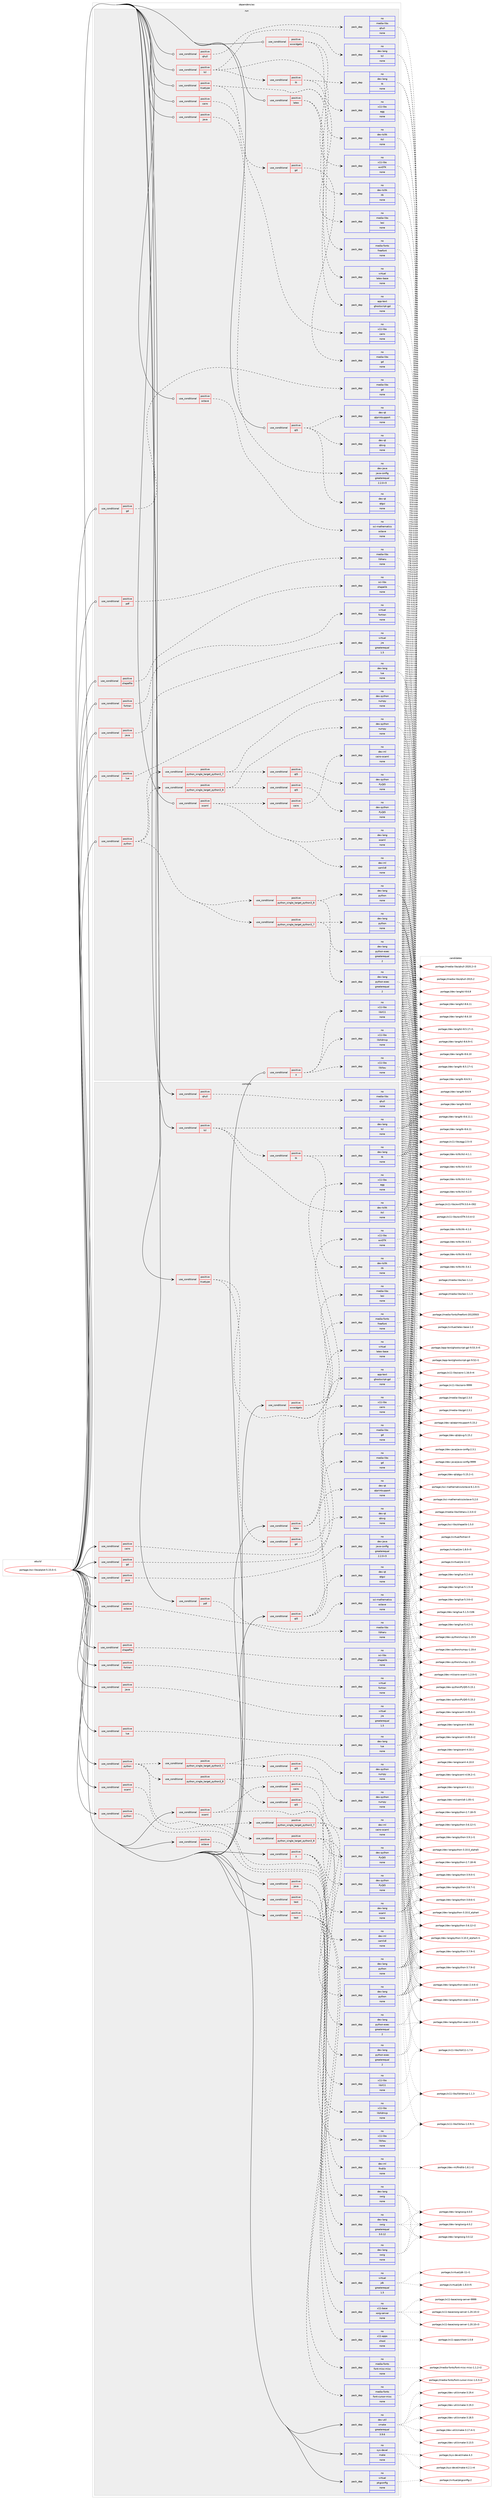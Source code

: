 digraph prolog {

# *************
# Graph options
# *************

newrank=true;
concentrate=true;
compound=true;
graph [rankdir=LR,fontname=Helvetica,fontsize=10,ranksep=1.5];#, ranksep=2.5, nodesep=0.2];
edge  [arrowhead=vee];
node  [fontname=Helvetica,fontsize=10];

# **********
# The ebuild
# **********

subgraph cluster_leftcol {
color=gray;
rank=same;
label=<<i>ebuild</i>>;
id [label="portage://sci-libs/plplot-5.15.0-r1", color=red, width=4, href="../sci-libs/plplot-5.15.0-r1.svg"];
}

# ****************
# The dependencies
# ****************

subgraph cluster_midcol {
color=gray;
label=<<i>dependencies</i>>;
subgraph cluster_compile {
fillcolor="#eeeeee";
style=filled;
label=<<i>compile</i>>;
subgraph cond3039 {
dependency10368 [label=<<TABLE BORDER="0" CELLBORDER="1" CELLSPACING="0" CELLPADDING="4"><TR><TD ROWSPAN="3" CELLPADDING="10">use_conditional</TD></TR><TR><TD>positive</TD></TR><TR><TD>X</TD></TR></TABLE>>, shape=none, color=red];
subgraph pack7236 {
dependency10369 [label=<<TABLE BORDER="0" CELLBORDER="1" CELLSPACING="0" CELLPADDING="4" WIDTH="220"><TR><TD ROWSPAN="6" CELLPADDING="30">pack_dep</TD></TR><TR><TD WIDTH="110">no</TD></TR><TR><TD>x11-libs</TD></TR><TR><TD>libX11</TD></TR><TR><TD>none</TD></TR><TR><TD></TD></TR></TABLE>>, shape=none, color=blue];
}
dependency10368:e -> dependency10369:w [weight=20,style="dashed",arrowhead="vee"];
subgraph pack7237 {
dependency10370 [label=<<TABLE BORDER="0" CELLBORDER="1" CELLSPACING="0" CELLPADDING="4" WIDTH="220"><TR><TD ROWSPAN="6" CELLPADDING="30">pack_dep</TD></TR><TR><TD WIDTH="110">no</TD></TR><TR><TD>x11-libs</TD></TR><TR><TD>libXau</TD></TR><TR><TD>none</TD></TR><TR><TD></TD></TR></TABLE>>, shape=none, color=blue];
}
dependency10368:e -> dependency10370:w [weight=20,style="dashed",arrowhead="vee"];
subgraph pack7238 {
dependency10371 [label=<<TABLE BORDER="0" CELLBORDER="1" CELLSPACING="0" CELLPADDING="4" WIDTH="220"><TR><TD ROWSPAN="6" CELLPADDING="30">pack_dep</TD></TR><TR><TD WIDTH="110">no</TD></TR><TR><TD>x11-libs</TD></TR><TR><TD>libXdmcp</TD></TR><TR><TD>none</TD></TR><TR><TD></TD></TR></TABLE>>, shape=none, color=blue];
}
dependency10368:e -> dependency10371:w [weight=20,style="dashed",arrowhead="vee"];
}
id:e -> dependency10368:w [weight=20,style="solid",arrowhead="vee"];
subgraph cond3040 {
dependency10372 [label=<<TABLE BORDER="0" CELLBORDER="1" CELLSPACING="0" CELLPADDING="4"><TR><TD ROWSPAN="3" CELLPADDING="10">use_conditional</TD></TR><TR><TD>positive</TD></TR><TR><TD>cairo</TD></TR></TABLE>>, shape=none, color=red];
subgraph pack7239 {
dependency10373 [label=<<TABLE BORDER="0" CELLBORDER="1" CELLSPACING="0" CELLPADDING="4" WIDTH="220"><TR><TD ROWSPAN="6" CELLPADDING="30">pack_dep</TD></TR><TR><TD WIDTH="110">no</TD></TR><TR><TD>x11-libs</TD></TR><TR><TD>cairo</TD></TR><TR><TD>none</TD></TR><TR><TD></TD></TR></TABLE>>, shape=none, color=blue];
}
dependency10372:e -> dependency10373:w [weight=20,style="dashed",arrowhead="vee"];
}
id:e -> dependency10372:w [weight=20,style="solid",arrowhead="vee"];
subgraph cond3041 {
dependency10374 [label=<<TABLE BORDER="0" CELLBORDER="1" CELLSPACING="0" CELLPADDING="4"><TR><TD ROWSPAN="3" CELLPADDING="10">use_conditional</TD></TR><TR><TD>positive</TD></TR><TR><TD>fortran</TD></TR></TABLE>>, shape=none, color=red];
subgraph pack7240 {
dependency10375 [label=<<TABLE BORDER="0" CELLBORDER="1" CELLSPACING="0" CELLPADDING="4" WIDTH="220"><TR><TD ROWSPAN="6" CELLPADDING="30">pack_dep</TD></TR><TR><TD WIDTH="110">no</TD></TR><TR><TD>virtual</TD></TR><TR><TD>fortran</TD></TR><TR><TD>none</TD></TR><TR><TD></TD></TR></TABLE>>, shape=none, color=blue];
}
dependency10374:e -> dependency10375:w [weight=20,style="dashed",arrowhead="vee"];
}
id:e -> dependency10374:w [weight=20,style="solid",arrowhead="vee"];
subgraph cond3042 {
dependency10376 [label=<<TABLE BORDER="0" CELLBORDER="1" CELLSPACING="0" CELLPADDING="4"><TR><TD ROWSPAN="3" CELLPADDING="10">use_conditional</TD></TR><TR><TD>positive</TD></TR><TR><TD>gd</TD></TR></TABLE>>, shape=none, color=red];
subgraph pack7241 {
dependency10377 [label=<<TABLE BORDER="0" CELLBORDER="1" CELLSPACING="0" CELLPADDING="4" WIDTH="220"><TR><TD ROWSPAN="6" CELLPADDING="30">pack_dep</TD></TR><TR><TD WIDTH="110">no</TD></TR><TR><TD>media-libs</TD></TR><TR><TD>gd</TD></TR><TR><TD>none</TD></TR><TR><TD></TD></TR></TABLE>>, shape=none, color=blue];
}
dependency10376:e -> dependency10377:w [weight=20,style="dashed",arrowhead="vee"];
}
id:e -> dependency10376:w [weight=20,style="solid",arrowhead="vee"];
subgraph cond3043 {
dependency10378 [label=<<TABLE BORDER="0" CELLBORDER="1" CELLSPACING="0" CELLPADDING="4"><TR><TD ROWSPAN="3" CELLPADDING="10">use_conditional</TD></TR><TR><TD>positive</TD></TR><TR><TD>java</TD></TR></TABLE>>, shape=none, color=red];
subgraph pack7242 {
dependency10379 [label=<<TABLE BORDER="0" CELLBORDER="1" CELLSPACING="0" CELLPADDING="4" WIDTH="220"><TR><TD ROWSPAN="6" CELLPADDING="30">pack_dep</TD></TR><TR><TD WIDTH="110">no</TD></TR><TR><TD>dev-java</TD></TR><TR><TD>java-config</TD></TR><TR><TD>greaterequal</TD></TR><TR><TD>2.2.0-r3</TD></TR></TABLE>>, shape=none, color=blue];
}
dependency10378:e -> dependency10379:w [weight=20,style="dashed",arrowhead="vee"];
}
id:e -> dependency10378:w [weight=20,style="solid",arrowhead="vee"];
subgraph cond3044 {
dependency10380 [label=<<TABLE BORDER="0" CELLBORDER="1" CELLSPACING="0" CELLPADDING="4"><TR><TD ROWSPAN="3" CELLPADDING="10">use_conditional</TD></TR><TR><TD>positive</TD></TR><TR><TD>java</TD></TR></TABLE>>, shape=none, color=red];
subgraph pack7243 {
dependency10381 [label=<<TABLE BORDER="0" CELLBORDER="1" CELLSPACING="0" CELLPADDING="4" WIDTH="220"><TR><TD ROWSPAN="6" CELLPADDING="30">pack_dep</TD></TR><TR><TD WIDTH="110">no</TD></TR><TR><TD>virtual</TD></TR><TR><TD>jdk</TD></TR><TR><TD>greaterequal</TD></TR><TR><TD>1.5</TD></TR></TABLE>>, shape=none, color=blue];
}
dependency10380:e -> dependency10381:w [weight=20,style="dashed",arrowhead="vee"];
subgraph pack7244 {
dependency10382 [label=<<TABLE BORDER="0" CELLBORDER="1" CELLSPACING="0" CELLPADDING="4" WIDTH="220"><TR><TD ROWSPAN="6" CELLPADDING="30">pack_dep</TD></TR><TR><TD WIDTH="110">no</TD></TR><TR><TD>dev-lang</TD></TR><TR><TD>swig</TD></TR><TR><TD>none</TD></TR><TR><TD></TD></TR></TABLE>>, shape=none, color=blue];
}
dependency10380:e -> dependency10382:w [weight=20,style="dashed",arrowhead="vee"];
}
id:e -> dependency10380:w [weight=20,style="solid",arrowhead="vee"];
subgraph cond3045 {
dependency10383 [label=<<TABLE BORDER="0" CELLBORDER="1" CELLSPACING="0" CELLPADDING="4"><TR><TD ROWSPAN="3" CELLPADDING="10">use_conditional</TD></TR><TR><TD>positive</TD></TR><TR><TD>java</TD></TR></TABLE>>, shape=none, color=red];
subgraph pack7245 {
dependency10384 [label=<<TABLE BORDER="0" CELLBORDER="1" CELLSPACING="0" CELLPADDING="4" WIDTH="220"><TR><TD ROWSPAN="6" CELLPADDING="30">pack_dep</TD></TR><TR><TD WIDTH="110">no</TD></TR><TR><TD>virtual</TD></TR><TR><TD>jre</TD></TR><TR><TD>greaterequal</TD></TR><TR><TD>1.5</TD></TR></TABLE>>, shape=none, color=blue];
}
dependency10383:e -> dependency10384:w [weight=20,style="dashed",arrowhead="vee"];
}
id:e -> dependency10383:w [weight=20,style="solid",arrowhead="vee"];
subgraph cond3046 {
dependency10385 [label=<<TABLE BORDER="0" CELLBORDER="1" CELLSPACING="0" CELLPADDING="4"><TR><TD ROWSPAN="3" CELLPADDING="10">use_conditional</TD></TR><TR><TD>positive</TD></TR><TR><TD>latex</TD></TR></TABLE>>, shape=none, color=red];
subgraph pack7246 {
dependency10386 [label=<<TABLE BORDER="0" CELLBORDER="1" CELLSPACING="0" CELLPADDING="4" WIDTH="220"><TR><TD ROWSPAN="6" CELLPADDING="30">pack_dep</TD></TR><TR><TD WIDTH="110">no</TD></TR><TR><TD>app-text</TD></TR><TR><TD>ghostscript-gpl</TD></TR><TR><TD>none</TD></TR><TR><TD></TD></TR></TABLE>>, shape=none, color=blue];
}
dependency10385:e -> dependency10386:w [weight=20,style="dashed",arrowhead="vee"];
subgraph pack7247 {
dependency10387 [label=<<TABLE BORDER="0" CELLBORDER="1" CELLSPACING="0" CELLPADDING="4" WIDTH="220"><TR><TD ROWSPAN="6" CELLPADDING="30">pack_dep</TD></TR><TR><TD WIDTH="110">no</TD></TR><TR><TD>virtual</TD></TR><TR><TD>latex-base</TD></TR><TR><TD>none</TD></TR><TR><TD></TD></TR></TABLE>>, shape=none, color=blue];
}
dependency10385:e -> dependency10387:w [weight=20,style="dashed",arrowhead="vee"];
}
id:e -> dependency10385:w [weight=20,style="solid",arrowhead="vee"];
subgraph cond3047 {
dependency10388 [label=<<TABLE BORDER="0" CELLBORDER="1" CELLSPACING="0" CELLPADDING="4"><TR><TD ROWSPAN="3" CELLPADDING="10">use_conditional</TD></TR><TR><TD>positive</TD></TR><TR><TD>lua</TD></TR></TABLE>>, shape=none, color=red];
subgraph pack7248 {
dependency10389 [label=<<TABLE BORDER="0" CELLBORDER="1" CELLSPACING="0" CELLPADDING="4" WIDTH="220"><TR><TD ROWSPAN="6" CELLPADDING="30">pack_dep</TD></TR><TR><TD WIDTH="110">no</TD></TR><TR><TD>dev-lang</TD></TR><TR><TD>lua</TD></TR><TR><TD>none</TD></TR><TR><TD></TD></TR></TABLE>>, shape=none, color=blue];
}
dependency10388:e -> dependency10389:w [weight=20,style="dashed",arrowhead="vee"];
}
id:e -> dependency10388:w [weight=20,style="solid",arrowhead="vee"];
subgraph cond3048 {
dependency10390 [label=<<TABLE BORDER="0" CELLBORDER="1" CELLSPACING="0" CELLPADDING="4"><TR><TD ROWSPAN="3" CELLPADDING="10">use_conditional</TD></TR><TR><TD>positive</TD></TR><TR><TD>ocaml</TD></TR></TABLE>>, shape=none, color=red];
subgraph pack7249 {
dependency10391 [label=<<TABLE BORDER="0" CELLBORDER="1" CELLSPACING="0" CELLPADDING="4" WIDTH="220"><TR><TD ROWSPAN="6" CELLPADDING="30">pack_dep</TD></TR><TR><TD WIDTH="110">no</TD></TR><TR><TD>dev-lang</TD></TR><TR><TD>ocaml</TD></TR><TR><TD>none</TD></TR><TR><TD></TD></TR></TABLE>>, shape=none, color=blue];
}
dependency10390:e -> dependency10391:w [weight=20,style="dashed",arrowhead="vee"];
subgraph pack7250 {
dependency10392 [label=<<TABLE BORDER="0" CELLBORDER="1" CELLSPACING="0" CELLPADDING="4" WIDTH="220"><TR><TD ROWSPAN="6" CELLPADDING="30">pack_dep</TD></TR><TR><TD WIDTH="110">no</TD></TR><TR><TD>dev-ml</TD></TR><TR><TD>camlidl</TD></TR><TR><TD>none</TD></TR><TR><TD></TD></TR></TABLE>>, shape=none, color=blue];
}
dependency10390:e -> dependency10392:w [weight=20,style="dashed",arrowhead="vee"];
subgraph cond3049 {
dependency10393 [label=<<TABLE BORDER="0" CELLBORDER="1" CELLSPACING="0" CELLPADDING="4"><TR><TD ROWSPAN="3" CELLPADDING="10">use_conditional</TD></TR><TR><TD>positive</TD></TR><TR><TD>cairo</TD></TR></TABLE>>, shape=none, color=red];
subgraph pack7251 {
dependency10394 [label=<<TABLE BORDER="0" CELLBORDER="1" CELLSPACING="0" CELLPADDING="4" WIDTH="220"><TR><TD ROWSPAN="6" CELLPADDING="30">pack_dep</TD></TR><TR><TD WIDTH="110">no</TD></TR><TR><TD>dev-ml</TD></TR><TR><TD>cairo-ocaml</TD></TR><TR><TD>none</TD></TR><TR><TD></TD></TR></TABLE>>, shape=none, color=blue];
}
dependency10393:e -> dependency10394:w [weight=20,style="dashed",arrowhead="vee"];
}
dependency10390:e -> dependency10393:w [weight=20,style="dashed",arrowhead="vee"];
}
id:e -> dependency10390:w [weight=20,style="solid",arrowhead="vee"];
subgraph cond3050 {
dependency10395 [label=<<TABLE BORDER="0" CELLBORDER="1" CELLSPACING="0" CELLPADDING="4"><TR><TD ROWSPAN="3" CELLPADDING="10">use_conditional</TD></TR><TR><TD>positive</TD></TR><TR><TD>ocaml</TD></TR></TABLE>>, shape=none, color=red];
subgraph pack7252 {
dependency10396 [label=<<TABLE BORDER="0" CELLBORDER="1" CELLSPACING="0" CELLPADDING="4" WIDTH="220"><TR><TD ROWSPAN="6" CELLPADDING="30">pack_dep</TD></TR><TR><TD WIDTH="110">no</TD></TR><TR><TD>dev-ml</TD></TR><TR><TD>findlib</TD></TR><TR><TD>none</TD></TR><TR><TD></TD></TR></TABLE>>, shape=none, color=blue];
}
dependency10395:e -> dependency10396:w [weight=20,style="dashed",arrowhead="vee"];
}
id:e -> dependency10395:w [weight=20,style="solid",arrowhead="vee"];
subgraph cond3051 {
dependency10397 [label=<<TABLE BORDER="0" CELLBORDER="1" CELLSPACING="0" CELLPADDING="4"><TR><TD ROWSPAN="3" CELLPADDING="10">use_conditional</TD></TR><TR><TD>positive</TD></TR><TR><TD>octave</TD></TR></TABLE>>, shape=none, color=red];
subgraph pack7253 {
dependency10398 [label=<<TABLE BORDER="0" CELLBORDER="1" CELLSPACING="0" CELLPADDING="4" WIDTH="220"><TR><TD ROWSPAN="6" CELLPADDING="30">pack_dep</TD></TR><TR><TD WIDTH="110">no</TD></TR><TR><TD>dev-lang</TD></TR><TR><TD>swig</TD></TR><TR><TD>greaterequal</TD></TR><TR><TD>3.0.12</TD></TR></TABLE>>, shape=none, color=blue];
}
dependency10397:e -> dependency10398:w [weight=20,style="dashed",arrowhead="vee"];
}
id:e -> dependency10397:w [weight=20,style="solid",arrowhead="vee"];
subgraph cond3052 {
dependency10399 [label=<<TABLE BORDER="0" CELLBORDER="1" CELLSPACING="0" CELLPADDING="4"><TR><TD ROWSPAN="3" CELLPADDING="10">use_conditional</TD></TR><TR><TD>positive</TD></TR><TR><TD>octave</TD></TR></TABLE>>, shape=none, color=red];
subgraph pack7254 {
dependency10400 [label=<<TABLE BORDER="0" CELLBORDER="1" CELLSPACING="0" CELLPADDING="4" WIDTH="220"><TR><TD ROWSPAN="6" CELLPADDING="30">pack_dep</TD></TR><TR><TD WIDTH="110">no</TD></TR><TR><TD>sci-mathematics</TD></TR><TR><TD>octave</TD></TR><TR><TD>none</TD></TR><TR><TD></TD></TR></TABLE>>, shape=none, color=blue];
}
dependency10399:e -> dependency10400:w [weight=20,style="dashed",arrowhead="vee"];
}
id:e -> dependency10399:w [weight=20,style="solid",arrowhead="vee"];
subgraph cond3053 {
dependency10401 [label=<<TABLE BORDER="0" CELLBORDER="1" CELLSPACING="0" CELLPADDING="4"><TR><TD ROWSPAN="3" CELLPADDING="10">use_conditional</TD></TR><TR><TD>positive</TD></TR><TR><TD>pdf</TD></TR></TABLE>>, shape=none, color=red];
subgraph pack7255 {
dependency10402 [label=<<TABLE BORDER="0" CELLBORDER="1" CELLSPACING="0" CELLPADDING="4" WIDTH="220"><TR><TD ROWSPAN="6" CELLPADDING="30">pack_dep</TD></TR><TR><TD WIDTH="110">no</TD></TR><TR><TD>media-libs</TD></TR><TR><TD>libharu</TD></TR><TR><TD>none</TD></TR><TR><TD></TD></TR></TABLE>>, shape=none, color=blue];
}
dependency10401:e -> dependency10402:w [weight=20,style="dashed",arrowhead="vee"];
}
id:e -> dependency10401:w [weight=20,style="solid",arrowhead="vee"];
subgraph cond3054 {
dependency10403 [label=<<TABLE BORDER="0" CELLBORDER="1" CELLSPACING="0" CELLPADDING="4"><TR><TD ROWSPAN="3" CELLPADDING="10">use_conditional</TD></TR><TR><TD>positive</TD></TR><TR><TD>python</TD></TR></TABLE>>, shape=none, color=red];
subgraph cond3055 {
dependency10404 [label=<<TABLE BORDER="0" CELLBORDER="1" CELLSPACING="0" CELLPADDING="4"><TR><TD ROWSPAN="3" CELLPADDING="10">use_conditional</TD></TR><TR><TD>positive</TD></TR><TR><TD>python_single_target_python3_7</TD></TR></TABLE>>, shape=none, color=red];
subgraph pack7256 {
dependency10405 [label=<<TABLE BORDER="0" CELLBORDER="1" CELLSPACING="0" CELLPADDING="4" WIDTH="220"><TR><TD ROWSPAN="6" CELLPADDING="30">pack_dep</TD></TR><TR><TD WIDTH="110">no</TD></TR><TR><TD>dev-lang</TD></TR><TR><TD>python</TD></TR><TR><TD>none</TD></TR><TR><TD></TD></TR></TABLE>>, shape=none, color=blue];
}
dependency10404:e -> dependency10405:w [weight=20,style="dashed",arrowhead="vee"];
subgraph pack7257 {
dependency10406 [label=<<TABLE BORDER="0" CELLBORDER="1" CELLSPACING="0" CELLPADDING="4" WIDTH="220"><TR><TD ROWSPAN="6" CELLPADDING="30">pack_dep</TD></TR><TR><TD WIDTH="110">no</TD></TR><TR><TD>dev-lang</TD></TR><TR><TD>python-exec</TD></TR><TR><TD>greaterequal</TD></TR><TR><TD>2</TD></TR></TABLE>>, shape=none, color=blue];
}
dependency10404:e -> dependency10406:w [weight=20,style="dashed",arrowhead="vee"];
}
dependency10403:e -> dependency10404:w [weight=20,style="dashed",arrowhead="vee"];
subgraph cond3056 {
dependency10407 [label=<<TABLE BORDER="0" CELLBORDER="1" CELLSPACING="0" CELLPADDING="4"><TR><TD ROWSPAN="3" CELLPADDING="10">use_conditional</TD></TR><TR><TD>positive</TD></TR><TR><TD>python_single_target_python3_8</TD></TR></TABLE>>, shape=none, color=red];
subgraph pack7258 {
dependency10408 [label=<<TABLE BORDER="0" CELLBORDER="1" CELLSPACING="0" CELLPADDING="4" WIDTH="220"><TR><TD ROWSPAN="6" CELLPADDING="30">pack_dep</TD></TR><TR><TD WIDTH="110">no</TD></TR><TR><TD>dev-lang</TD></TR><TR><TD>python</TD></TR><TR><TD>none</TD></TR><TR><TD></TD></TR></TABLE>>, shape=none, color=blue];
}
dependency10407:e -> dependency10408:w [weight=20,style="dashed",arrowhead="vee"];
subgraph pack7259 {
dependency10409 [label=<<TABLE BORDER="0" CELLBORDER="1" CELLSPACING="0" CELLPADDING="4" WIDTH="220"><TR><TD ROWSPAN="6" CELLPADDING="30">pack_dep</TD></TR><TR><TD WIDTH="110">no</TD></TR><TR><TD>dev-lang</TD></TR><TR><TD>python-exec</TD></TR><TR><TD>greaterequal</TD></TR><TR><TD>2</TD></TR></TABLE>>, shape=none, color=blue];
}
dependency10407:e -> dependency10409:w [weight=20,style="dashed",arrowhead="vee"];
}
dependency10403:e -> dependency10407:w [weight=20,style="dashed",arrowhead="vee"];
subgraph cond3057 {
dependency10410 [label=<<TABLE BORDER="0" CELLBORDER="1" CELLSPACING="0" CELLPADDING="4"><TR><TD ROWSPAN="3" CELLPADDING="10">use_conditional</TD></TR><TR><TD>positive</TD></TR><TR><TD>python_single_target_python3_7</TD></TR></TABLE>>, shape=none, color=red];
subgraph pack7260 {
dependency10411 [label=<<TABLE BORDER="0" CELLBORDER="1" CELLSPACING="0" CELLPADDING="4" WIDTH="220"><TR><TD ROWSPAN="6" CELLPADDING="30">pack_dep</TD></TR><TR><TD WIDTH="110">no</TD></TR><TR><TD>dev-python</TD></TR><TR><TD>numpy</TD></TR><TR><TD>none</TD></TR><TR><TD></TD></TR></TABLE>>, shape=none, color=blue];
}
dependency10410:e -> dependency10411:w [weight=20,style="dashed",arrowhead="vee"];
subgraph cond3058 {
dependency10412 [label=<<TABLE BORDER="0" CELLBORDER="1" CELLSPACING="0" CELLPADDING="4"><TR><TD ROWSPAN="3" CELLPADDING="10">use_conditional</TD></TR><TR><TD>positive</TD></TR><TR><TD>qt5</TD></TR></TABLE>>, shape=none, color=red];
subgraph pack7261 {
dependency10413 [label=<<TABLE BORDER="0" CELLBORDER="1" CELLSPACING="0" CELLPADDING="4" WIDTH="220"><TR><TD ROWSPAN="6" CELLPADDING="30">pack_dep</TD></TR><TR><TD WIDTH="110">no</TD></TR><TR><TD>dev-python</TD></TR><TR><TD>PyQt5</TD></TR><TR><TD>none</TD></TR><TR><TD></TD></TR></TABLE>>, shape=none, color=blue];
}
dependency10412:e -> dependency10413:w [weight=20,style="dashed",arrowhead="vee"];
}
dependency10410:e -> dependency10412:w [weight=20,style="dashed",arrowhead="vee"];
}
dependency10403:e -> dependency10410:w [weight=20,style="dashed",arrowhead="vee"];
subgraph cond3059 {
dependency10414 [label=<<TABLE BORDER="0" CELLBORDER="1" CELLSPACING="0" CELLPADDING="4"><TR><TD ROWSPAN="3" CELLPADDING="10">use_conditional</TD></TR><TR><TD>positive</TD></TR><TR><TD>python_single_target_python3_8</TD></TR></TABLE>>, shape=none, color=red];
subgraph pack7262 {
dependency10415 [label=<<TABLE BORDER="0" CELLBORDER="1" CELLSPACING="0" CELLPADDING="4" WIDTH="220"><TR><TD ROWSPAN="6" CELLPADDING="30">pack_dep</TD></TR><TR><TD WIDTH="110">no</TD></TR><TR><TD>dev-python</TD></TR><TR><TD>numpy</TD></TR><TR><TD>none</TD></TR><TR><TD></TD></TR></TABLE>>, shape=none, color=blue];
}
dependency10414:e -> dependency10415:w [weight=20,style="dashed",arrowhead="vee"];
subgraph cond3060 {
dependency10416 [label=<<TABLE BORDER="0" CELLBORDER="1" CELLSPACING="0" CELLPADDING="4"><TR><TD ROWSPAN="3" CELLPADDING="10">use_conditional</TD></TR><TR><TD>positive</TD></TR><TR><TD>qt5</TD></TR></TABLE>>, shape=none, color=red];
subgraph pack7263 {
dependency10417 [label=<<TABLE BORDER="0" CELLBORDER="1" CELLSPACING="0" CELLPADDING="4" WIDTH="220"><TR><TD ROWSPAN="6" CELLPADDING="30">pack_dep</TD></TR><TR><TD WIDTH="110">no</TD></TR><TR><TD>dev-python</TD></TR><TR><TD>PyQt5</TD></TR><TR><TD>none</TD></TR><TR><TD></TD></TR></TABLE>>, shape=none, color=blue];
}
dependency10416:e -> dependency10417:w [weight=20,style="dashed",arrowhead="vee"];
}
dependency10414:e -> dependency10416:w [weight=20,style="dashed",arrowhead="vee"];
}
dependency10403:e -> dependency10414:w [weight=20,style="dashed",arrowhead="vee"];
}
id:e -> dependency10403:w [weight=20,style="solid",arrowhead="vee"];
subgraph cond3061 {
dependency10418 [label=<<TABLE BORDER="0" CELLBORDER="1" CELLSPACING="0" CELLPADDING="4"><TR><TD ROWSPAN="3" CELLPADDING="10">use_conditional</TD></TR><TR><TD>positive</TD></TR><TR><TD>python</TD></TR></TABLE>>, shape=none, color=red];
subgraph pack7264 {
dependency10419 [label=<<TABLE BORDER="0" CELLBORDER="1" CELLSPACING="0" CELLPADDING="4" WIDTH="220"><TR><TD ROWSPAN="6" CELLPADDING="30">pack_dep</TD></TR><TR><TD WIDTH="110">no</TD></TR><TR><TD>dev-lang</TD></TR><TR><TD>swig</TD></TR><TR><TD>none</TD></TR><TR><TD></TD></TR></TABLE>>, shape=none, color=blue];
}
dependency10418:e -> dependency10419:w [weight=20,style="dashed",arrowhead="vee"];
}
id:e -> dependency10418:w [weight=20,style="solid",arrowhead="vee"];
subgraph cond3062 {
dependency10420 [label=<<TABLE BORDER="0" CELLBORDER="1" CELLSPACING="0" CELLPADDING="4"><TR><TD ROWSPAN="3" CELLPADDING="10">use_conditional</TD></TR><TR><TD>positive</TD></TR><TR><TD>qhull</TD></TR></TABLE>>, shape=none, color=red];
subgraph pack7265 {
dependency10421 [label=<<TABLE BORDER="0" CELLBORDER="1" CELLSPACING="0" CELLPADDING="4" WIDTH="220"><TR><TD ROWSPAN="6" CELLPADDING="30">pack_dep</TD></TR><TR><TD WIDTH="110">no</TD></TR><TR><TD>media-libs</TD></TR><TR><TD>qhull</TD></TR><TR><TD>none</TD></TR><TR><TD></TD></TR></TABLE>>, shape=none, color=blue];
}
dependency10420:e -> dependency10421:w [weight=20,style="dashed",arrowhead="vee"];
}
id:e -> dependency10420:w [weight=20,style="solid",arrowhead="vee"];
subgraph cond3063 {
dependency10422 [label=<<TABLE BORDER="0" CELLBORDER="1" CELLSPACING="0" CELLPADDING="4"><TR><TD ROWSPAN="3" CELLPADDING="10">use_conditional</TD></TR><TR><TD>positive</TD></TR><TR><TD>qt5</TD></TR></TABLE>>, shape=none, color=red];
subgraph pack7266 {
dependency10423 [label=<<TABLE BORDER="0" CELLBORDER="1" CELLSPACING="0" CELLPADDING="4" WIDTH="220"><TR><TD ROWSPAN="6" CELLPADDING="30">pack_dep</TD></TR><TR><TD WIDTH="110">no</TD></TR><TR><TD>dev-qt</TD></TR><TR><TD>qtgui</TD></TR><TR><TD>none</TD></TR><TR><TD></TD></TR></TABLE>>, shape=none, color=blue];
}
dependency10422:e -> dependency10423:w [weight=20,style="dashed",arrowhead="vee"];
subgraph pack7267 {
dependency10424 [label=<<TABLE BORDER="0" CELLBORDER="1" CELLSPACING="0" CELLPADDING="4" WIDTH="220"><TR><TD ROWSPAN="6" CELLPADDING="30">pack_dep</TD></TR><TR><TD WIDTH="110">no</TD></TR><TR><TD>dev-qt</TD></TR><TR><TD>qtsvg</TD></TR><TR><TD>none</TD></TR><TR><TD></TD></TR></TABLE>>, shape=none, color=blue];
}
dependency10422:e -> dependency10424:w [weight=20,style="dashed",arrowhead="vee"];
subgraph pack7268 {
dependency10425 [label=<<TABLE BORDER="0" CELLBORDER="1" CELLSPACING="0" CELLPADDING="4" WIDTH="220"><TR><TD ROWSPAN="6" CELLPADDING="30">pack_dep</TD></TR><TR><TD WIDTH="110">no</TD></TR><TR><TD>dev-qt</TD></TR><TR><TD>qtprintsupport</TD></TR><TR><TD>none</TD></TR><TR><TD></TD></TR></TABLE>>, shape=none, color=blue];
}
dependency10422:e -> dependency10425:w [weight=20,style="dashed",arrowhead="vee"];
}
id:e -> dependency10422:w [weight=20,style="solid",arrowhead="vee"];
subgraph cond3064 {
dependency10426 [label=<<TABLE BORDER="0" CELLBORDER="1" CELLSPACING="0" CELLPADDING="4"><TR><TD ROWSPAN="3" CELLPADDING="10">use_conditional</TD></TR><TR><TD>positive</TD></TR><TR><TD>shapefile</TD></TR></TABLE>>, shape=none, color=red];
subgraph pack7269 {
dependency10427 [label=<<TABLE BORDER="0" CELLBORDER="1" CELLSPACING="0" CELLPADDING="4" WIDTH="220"><TR><TD ROWSPAN="6" CELLPADDING="30">pack_dep</TD></TR><TR><TD WIDTH="110">no</TD></TR><TR><TD>sci-libs</TD></TR><TR><TD>shapelib</TD></TR><TR><TD>none</TD></TR><TR><TD></TD></TR></TABLE>>, shape=none, color=blue];
}
dependency10426:e -> dependency10427:w [weight=20,style="dashed",arrowhead="vee"];
}
id:e -> dependency10426:w [weight=20,style="solid",arrowhead="vee"];
subgraph cond3065 {
dependency10428 [label=<<TABLE BORDER="0" CELLBORDER="1" CELLSPACING="0" CELLPADDING="4"><TR><TD ROWSPAN="3" CELLPADDING="10">use_conditional</TD></TR><TR><TD>positive</TD></TR><TR><TD>tcl</TD></TR></TABLE>>, shape=none, color=red];
subgraph pack7270 {
dependency10429 [label=<<TABLE BORDER="0" CELLBORDER="1" CELLSPACING="0" CELLPADDING="4" WIDTH="220"><TR><TD ROWSPAN="6" CELLPADDING="30">pack_dep</TD></TR><TR><TD WIDTH="110">no</TD></TR><TR><TD>dev-lang</TD></TR><TR><TD>tcl</TD></TR><TR><TD>none</TD></TR><TR><TD></TD></TR></TABLE>>, shape=none, color=blue];
}
dependency10428:e -> dependency10429:w [weight=20,style="dashed",arrowhead="vee"];
subgraph pack7271 {
dependency10430 [label=<<TABLE BORDER="0" CELLBORDER="1" CELLSPACING="0" CELLPADDING="4" WIDTH="220"><TR><TD ROWSPAN="6" CELLPADDING="30">pack_dep</TD></TR><TR><TD WIDTH="110">no</TD></TR><TR><TD>dev-tcltk</TD></TR><TR><TD>itcl</TD></TR><TR><TD>none</TD></TR><TR><TD></TD></TR></TABLE>>, shape=none, color=blue];
}
dependency10428:e -> dependency10430:w [weight=20,style="dashed",arrowhead="vee"];
subgraph cond3066 {
dependency10431 [label=<<TABLE BORDER="0" CELLBORDER="1" CELLSPACING="0" CELLPADDING="4"><TR><TD ROWSPAN="3" CELLPADDING="10">use_conditional</TD></TR><TR><TD>positive</TD></TR><TR><TD>tk</TD></TR></TABLE>>, shape=none, color=red];
subgraph pack7272 {
dependency10432 [label=<<TABLE BORDER="0" CELLBORDER="1" CELLSPACING="0" CELLPADDING="4" WIDTH="220"><TR><TD ROWSPAN="6" CELLPADDING="30">pack_dep</TD></TR><TR><TD WIDTH="110">no</TD></TR><TR><TD>dev-lang</TD></TR><TR><TD>tk</TD></TR><TR><TD>none</TD></TR><TR><TD></TD></TR></TABLE>>, shape=none, color=blue];
}
dependency10431:e -> dependency10432:w [weight=20,style="dashed",arrowhead="vee"];
subgraph pack7273 {
dependency10433 [label=<<TABLE BORDER="0" CELLBORDER="1" CELLSPACING="0" CELLPADDING="4" WIDTH="220"><TR><TD ROWSPAN="6" CELLPADDING="30">pack_dep</TD></TR><TR><TD WIDTH="110">no</TD></TR><TR><TD>dev-tcltk</TD></TR><TR><TD>itk</TD></TR><TR><TD>none</TD></TR><TR><TD></TD></TR></TABLE>>, shape=none, color=blue];
}
dependency10431:e -> dependency10433:w [weight=20,style="dashed",arrowhead="vee"];
}
dependency10428:e -> dependency10431:w [weight=20,style="dashed",arrowhead="vee"];
}
id:e -> dependency10428:w [weight=20,style="solid",arrowhead="vee"];
subgraph cond3067 {
dependency10434 [label=<<TABLE BORDER="0" CELLBORDER="1" CELLSPACING="0" CELLPADDING="4"><TR><TD ROWSPAN="3" CELLPADDING="10">use_conditional</TD></TR><TR><TD>positive</TD></TR><TR><TD>test</TD></TR></TABLE>>, shape=none, color=red];
subgraph pack7274 {
dependency10435 [label=<<TABLE BORDER="0" CELLBORDER="1" CELLSPACING="0" CELLPADDING="4" WIDTH="220"><TR><TD ROWSPAN="6" CELLPADDING="30">pack_dep</TD></TR><TR><TD WIDTH="110">no</TD></TR><TR><TD>media-fonts</TD></TR><TR><TD>font-misc-misc</TD></TR><TR><TD>none</TD></TR><TR><TD></TD></TR></TABLE>>, shape=none, color=blue];
}
dependency10434:e -> dependency10435:w [weight=20,style="dashed",arrowhead="vee"];
subgraph pack7275 {
dependency10436 [label=<<TABLE BORDER="0" CELLBORDER="1" CELLSPACING="0" CELLPADDING="4" WIDTH="220"><TR><TD ROWSPAN="6" CELLPADDING="30">pack_dep</TD></TR><TR><TD WIDTH="110">no</TD></TR><TR><TD>media-fonts</TD></TR><TR><TD>font-cursor-misc</TD></TR><TR><TD>none</TD></TR><TR><TD></TD></TR></TABLE>>, shape=none, color=blue];
}
dependency10434:e -> dependency10436:w [weight=20,style="dashed",arrowhead="vee"];
}
id:e -> dependency10434:w [weight=20,style="solid",arrowhead="vee"];
subgraph cond3068 {
dependency10437 [label=<<TABLE BORDER="0" CELLBORDER="1" CELLSPACING="0" CELLPADDING="4"><TR><TD ROWSPAN="3" CELLPADDING="10">use_conditional</TD></TR><TR><TD>positive</TD></TR><TR><TD>test</TD></TR></TABLE>>, shape=none, color=red];
subgraph pack7276 {
dependency10438 [label=<<TABLE BORDER="0" CELLBORDER="1" CELLSPACING="0" CELLPADDING="4" WIDTH="220"><TR><TD ROWSPAN="6" CELLPADDING="30">pack_dep</TD></TR><TR><TD WIDTH="110">no</TD></TR><TR><TD>x11-base</TD></TR><TR><TD>xorg-server</TD></TR><TR><TD>none</TD></TR><TR><TD></TD></TR></TABLE>>, shape=none, color=blue];
}
dependency10437:e -> dependency10438:w [weight=20,style="dashed",arrowhead="vee"];
subgraph pack7277 {
dependency10439 [label=<<TABLE BORDER="0" CELLBORDER="1" CELLSPACING="0" CELLPADDING="4" WIDTH="220"><TR><TD ROWSPAN="6" CELLPADDING="30">pack_dep</TD></TR><TR><TD WIDTH="110">no</TD></TR><TR><TD>x11-apps</TD></TR><TR><TD>xhost</TD></TR><TR><TD>none</TD></TR><TR><TD></TD></TR></TABLE>>, shape=none, color=blue];
}
dependency10437:e -> dependency10439:w [weight=20,style="dashed",arrowhead="vee"];
}
id:e -> dependency10437:w [weight=20,style="solid",arrowhead="vee"];
subgraph cond3069 {
dependency10440 [label=<<TABLE BORDER="0" CELLBORDER="1" CELLSPACING="0" CELLPADDING="4"><TR><TD ROWSPAN="3" CELLPADDING="10">use_conditional</TD></TR><TR><TD>positive</TD></TR><TR><TD>truetype</TD></TR></TABLE>>, shape=none, color=red];
subgraph pack7278 {
dependency10441 [label=<<TABLE BORDER="0" CELLBORDER="1" CELLSPACING="0" CELLPADDING="4" WIDTH="220"><TR><TD ROWSPAN="6" CELLPADDING="30">pack_dep</TD></TR><TR><TD WIDTH="110">no</TD></TR><TR><TD>media-fonts</TD></TR><TR><TD>freefont</TD></TR><TR><TD>none</TD></TR><TR><TD></TD></TR></TABLE>>, shape=none, color=blue];
}
dependency10440:e -> dependency10441:w [weight=20,style="dashed",arrowhead="vee"];
subgraph pack7279 {
dependency10442 [label=<<TABLE BORDER="0" CELLBORDER="1" CELLSPACING="0" CELLPADDING="4" WIDTH="220"><TR><TD ROWSPAN="6" CELLPADDING="30">pack_dep</TD></TR><TR><TD WIDTH="110">no</TD></TR><TR><TD>media-libs</TD></TR><TR><TD>lasi</TD></TR><TR><TD>none</TD></TR><TR><TD></TD></TR></TABLE>>, shape=none, color=blue];
}
dependency10440:e -> dependency10442:w [weight=20,style="dashed",arrowhead="vee"];
subgraph cond3070 {
dependency10443 [label=<<TABLE BORDER="0" CELLBORDER="1" CELLSPACING="0" CELLPADDING="4"><TR><TD ROWSPAN="3" CELLPADDING="10">use_conditional</TD></TR><TR><TD>positive</TD></TR><TR><TD>gd</TD></TR></TABLE>>, shape=none, color=red];
subgraph pack7280 {
dependency10444 [label=<<TABLE BORDER="0" CELLBORDER="1" CELLSPACING="0" CELLPADDING="4" WIDTH="220"><TR><TD ROWSPAN="6" CELLPADDING="30">pack_dep</TD></TR><TR><TD WIDTH="110">no</TD></TR><TR><TD>media-libs</TD></TR><TR><TD>gd</TD></TR><TR><TD>none</TD></TR><TR><TD></TD></TR></TABLE>>, shape=none, color=blue];
}
dependency10443:e -> dependency10444:w [weight=20,style="dashed",arrowhead="vee"];
}
dependency10440:e -> dependency10443:w [weight=20,style="dashed",arrowhead="vee"];
}
id:e -> dependency10440:w [weight=20,style="solid",arrowhead="vee"];
subgraph cond3071 {
dependency10445 [label=<<TABLE BORDER="0" CELLBORDER="1" CELLSPACING="0" CELLPADDING="4"><TR><TD ROWSPAN="3" CELLPADDING="10">use_conditional</TD></TR><TR><TD>positive</TD></TR><TR><TD>wxwidgets</TD></TR></TABLE>>, shape=none, color=red];
subgraph pack7281 {
dependency10446 [label=<<TABLE BORDER="0" CELLBORDER="1" CELLSPACING="0" CELLPADDING="4" WIDTH="220"><TR><TD ROWSPAN="6" CELLPADDING="30">pack_dep</TD></TR><TR><TD WIDTH="110">no</TD></TR><TR><TD>x11-libs</TD></TR><TR><TD>wxGTK</TD></TR><TR><TD>none</TD></TR><TR><TD></TD></TR></TABLE>>, shape=none, color=blue];
}
dependency10445:e -> dependency10446:w [weight=20,style="dashed",arrowhead="vee"];
subgraph pack7282 {
dependency10447 [label=<<TABLE BORDER="0" CELLBORDER="1" CELLSPACING="0" CELLPADDING="4" WIDTH="220"><TR><TD ROWSPAN="6" CELLPADDING="30">pack_dep</TD></TR><TR><TD WIDTH="110">no</TD></TR><TR><TD>x11-libs</TD></TR><TR><TD>agg</TD></TR><TR><TD>none</TD></TR><TR><TD></TD></TR></TABLE>>, shape=none, color=blue];
}
dependency10445:e -> dependency10447:w [weight=20,style="dashed",arrowhead="vee"];
}
id:e -> dependency10445:w [weight=20,style="solid",arrowhead="vee"];
subgraph pack7283 {
dependency10448 [label=<<TABLE BORDER="0" CELLBORDER="1" CELLSPACING="0" CELLPADDING="4" WIDTH="220"><TR><TD ROWSPAN="6" CELLPADDING="30">pack_dep</TD></TR><TR><TD WIDTH="110">no</TD></TR><TR><TD>dev-util</TD></TR><TR><TD>cmake</TD></TR><TR><TD>greaterequal</TD></TR><TR><TD>3.9.6</TD></TR></TABLE>>, shape=none, color=blue];
}
id:e -> dependency10448:w [weight=20,style="solid",arrowhead="vee"];
subgraph pack7284 {
dependency10449 [label=<<TABLE BORDER="0" CELLBORDER="1" CELLSPACING="0" CELLPADDING="4" WIDTH="220"><TR><TD ROWSPAN="6" CELLPADDING="30">pack_dep</TD></TR><TR><TD WIDTH="110">no</TD></TR><TR><TD>sys-devel</TD></TR><TR><TD>make</TD></TR><TR><TD>none</TD></TR><TR><TD></TD></TR></TABLE>>, shape=none, color=blue];
}
id:e -> dependency10449:w [weight=20,style="solid",arrowhead="vee"];
subgraph pack7285 {
dependency10450 [label=<<TABLE BORDER="0" CELLBORDER="1" CELLSPACING="0" CELLPADDING="4" WIDTH="220"><TR><TD ROWSPAN="6" CELLPADDING="30">pack_dep</TD></TR><TR><TD WIDTH="110">no</TD></TR><TR><TD>virtual</TD></TR><TR><TD>pkgconfig</TD></TR><TR><TD>none</TD></TR><TR><TD></TD></TR></TABLE>>, shape=none, color=blue];
}
id:e -> dependency10450:w [weight=20,style="solid",arrowhead="vee"];
}
subgraph cluster_compileandrun {
fillcolor="#eeeeee";
style=filled;
label=<<i>compile and run</i>>;
}
subgraph cluster_run {
fillcolor="#eeeeee";
style=filled;
label=<<i>run</i>>;
subgraph cond3072 {
dependency10451 [label=<<TABLE BORDER="0" CELLBORDER="1" CELLSPACING="0" CELLPADDING="4"><TR><TD ROWSPAN="3" CELLPADDING="10">use_conditional</TD></TR><TR><TD>positive</TD></TR><TR><TD>X</TD></TR></TABLE>>, shape=none, color=red];
subgraph pack7286 {
dependency10452 [label=<<TABLE BORDER="0" CELLBORDER="1" CELLSPACING="0" CELLPADDING="4" WIDTH="220"><TR><TD ROWSPAN="6" CELLPADDING="30">pack_dep</TD></TR><TR><TD WIDTH="110">no</TD></TR><TR><TD>x11-libs</TD></TR><TR><TD>libX11</TD></TR><TR><TD>none</TD></TR><TR><TD></TD></TR></TABLE>>, shape=none, color=blue];
}
dependency10451:e -> dependency10452:w [weight=20,style="dashed",arrowhead="vee"];
subgraph pack7287 {
dependency10453 [label=<<TABLE BORDER="0" CELLBORDER="1" CELLSPACING="0" CELLPADDING="4" WIDTH="220"><TR><TD ROWSPAN="6" CELLPADDING="30">pack_dep</TD></TR><TR><TD WIDTH="110">no</TD></TR><TR><TD>x11-libs</TD></TR><TR><TD>libXau</TD></TR><TR><TD>none</TD></TR><TR><TD></TD></TR></TABLE>>, shape=none, color=blue];
}
dependency10451:e -> dependency10453:w [weight=20,style="dashed",arrowhead="vee"];
subgraph pack7288 {
dependency10454 [label=<<TABLE BORDER="0" CELLBORDER="1" CELLSPACING="0" CELLPADDING="4" WIDTH="220"><TR><TD ROWSPAN="6" CELLPADDING="30">pack_dep</TD></TR><TR><TD WIDTH="110">no</TD></TR><TR><TD>x11-libs</TD></TR><TR><TD>libXdmcp</TD></TR><TR><TD>none</TD></TR><TR><TD></TD></TR></TABLE>>, shape=none, color=blue];
}
dependency10451:e -> dependency10454:w [weight=20,style="dashed",arrowhead="vee"];
}
id:e -> dependency10451:w [weight=20,style="solid",arrowhead="odot"];
subgraph cond3073 {
dependency10455 [label=<<TABLE BORDER="0" CELLBORDER="1" CELLSPACING="0" CELLPADDING="4"><TR><TD ROWSPAN="3" CELLPADDING="10">use_conditional</TD></TR><TR><TD>positive</TD></TR><TR><TD>cairo</TD></TR></TABLE>>, shape=none, color=red];
subgraph pack7289 {
dependency10456 [label=<<TABLE BORDER="0" CELLBORDER="1" CELLSPACING="0" CELLPADDING="4" WIDTH="220"><TR><TD ROWSPAN="6" CELLPADDING="30">pack_dep</TD></TR><TR><TD WIDTH="110">no</TD></TR><TR><TD>x11-libs</TD></TR><TR><TD>cairo</TD></TR><TR><TD>none</TD></TR><TR><TD></TD></TR></TABLE>>, shape=none, color=blue];
}
dependency10455:e -> dependency10456:w [weight=20,style="dashed",arrowhead="vee"];
}
id:e -> dependency10455:w [weight=20,style="solid",arrowhead="odot"];
subgraph cond3074 {
dependency10457 [label=<<TABLE BORDER="0" CELLBORDER="1" CELLSPACING="0" CELLPADDING="4"><TR><TD ROWSPAN="3" CELLPADDING="10">use_conditional</TD></TR><TR><TD>positive</TD></TR><TR><TD>fortran</TD></TR></TABLE>>, shape=none, color=red];
subgraph pack7290 {
dependency10458 [label=<<TABLE BORDER="0" CELLBORDER="1" CELLSPACING="0" CELLPADDING="4" WIDTH="220"><TR><TD ROWSPAN="6" CELLPADDING="30">pack_dep</TD></TR><TR><TD WIDTH="110">no</TD></TR><TR><TD>virtual</TD></TR><TR><TD>fortran</TD></TR><TR><TD>none</TD></TR><TR><TD></TD></TR></TABLE>>, shape=none, color=blue];
}
dependency10457:e -> dependency10458:w [weight=20,style="dashed",arrowhead="vee"];
}
id:e -> dependency10457:w [weight=20,style="solid",arrowhead="odot"];
subgraph cond3075 {
dependency10459 [label=<<TABLE BORDER="0" CELLBORDER="1" CELLSPACING="0" CELLPADDING="4"><TR><TD ROWSPAN="3" CELLPADDING="10">use_conditional</TD></TR><TR><TD>positive</TD></TR><TR><TD>gd</TD></TR></TABLE>>, shape=none, color=red];
subgraph pack7291 {
dependency10460 [label=<<TABLE BORDER="0" CELLBORDER="1" CELLSPACING="0" CELLPADDING="4" WIDTH="220"><TR><TD ROWSPAN="6" CELLPADDING="30">pack_dep</TD></TR><TR><TD WIDTH="110">no</TD></TR><TR><TD>media-libs</TD></TR><TR><TD>gd</TD></TR><TR><TD>none</TD></TR><TR><TD></TD></TR></TABLE>>, shape=none, color=blue];
}
dependency10459:e -> dependency10460:w [weight=20,style="dashed",arrowhead="vee"];
}
id:e -> dependency10459:w [weight=20,style="solid",arrowhead="odot"];
subgraph cond3076 {
dependency10461 [label=<<TABLE BORDER="0" CELLBORDER="1" CELLSPACING="0" CELLPADDING="4"><TR><TD ROWSPAN="3" CELLPADDING="10">use_conditional</TD></TR><TR><TD>positive</TD></TR><TR><TD>java</TD></TR></TABLE>>, shape=none, color=red];
subgraph pack7292 {
dependency10462 [label=<<TABLE BORDER="0" CELLBORDER="1" CELLSPACING="0" CELLPADDING="4" WIDTH="220"><TR><TD ROWSPAN="6" CELLPADDING="30">pack_dep</TD></TR><TR><TD WIDTH="110">no</TD></TR><TR><TD>dev-java</TD></TR><TR><TD>java-config</TD></TR><TR><TD>greaterequal</TD></TR><TR><TD>2.2.0-r3</TD></TR></TABLE>>, shape=none, color=blue];
}
dependency10461:e -> dependency10462:w [weight=20,style="dashed",arrowhead="vee"];
}
id:e -> dependency10461:w [weight=20,style="solid",arrowhead="odot"];
subgraph cond3077 {
dependency10463 [label=<<TABLE BORDER="0" CELLBORDER="1" CELLSPACING="0" CELLPADDING="4"><TR><TD ROWSPAN="3" CELLPADDING="10">use_conditional</TD></TR><TR><TD>positive</TD></TR><TR><TD>java</TD></TR></TABLE>>, shape=none, color=red];
subgraph pack7293 {
dependency10464 [label=<<TABLE BORDER="0" CELLBORDER="1" CELLSPACING="0" CELLPADDING="4" WIDTH="220"><TR><TD ROWSPAN="6" CELLPADDING="30">pack_dep</TD></TR><TR><TD WIDTH="110">no</TD></TR><TR><TD>virtual</TD></TR><TR><TD>jre</TD></TR><TR><TD>greaterequal</TD></TR><TR><TD>1.5</TD></TR></TABLE>>, shape=none, color=blue];
}
dependency10463:e -> dependency10464:w [weight=20,style="dashed",arrowhead="vee"];
}
id:e -> dependency10463:w [weight=20,style="solid",arrowhead="odot"];
subgraph cond3078 {
dependency10465 [label=<<TABLE BORDER="0" CELLBORDER="1" CELLSPACING="0" CELLPADDING="4"><TR><TD ROWSPAN="3" CELLPADDING="10">use_conditional</TD></TR><TR><TD>positive</TD></TR><TR><TD>latex</TD></TR></TABLE>>, shape=none, color=red];
subgraph pack7294 {
dependency10466 [label=<<TABLE BORDER="0" CELLBORDER="1" CELLSPACING="0" CELLPADDING="4" WIDTH="220"><TR><TD ROWSPAN="6" CELLPADDING="30">pack_dep</TD></TR><TR><TD WIDTH="110">no</TD></TR><TR><TD>app-text</TD></TR><TR><TD>ghostscript-gpl</TD></TR><TR><TD>none</TD></TR><TR><TD></TD></TR></TABLE>>, shape=none, color=blue];
}
dependency10465:e -> dependency10466:w [weight=20,style="dashed",arrowhead="vee"];
subgraph pack7295 {
dependency10467 [label=<<TABLE BORDER="0" CELLBORDER="1" CELLSPACING="0" CELLPADDING="4" WIDTH="220"><TR><TD ROWSPAN="6" CELLPADDING="30">pack_dep</TD></TR><TR><TD WIDTH="110">no</TD></TR><TR><TD>virtual</TD></TR><TR><TD>latex-base</TD></TR><TR><TD>none</TD></TR><TR><TD></TD></TR></TABLE>>, shape=none, color=blue];
}
dependency10465:e -> dependency10467:w [weight=20,style="dashed",arrowhead="vee"];
}
id:e -> dependency10465:w [weight=20,style="solid",arrowhead="odot"];
subgraph cond3079 {
dependency10468 [label=<<TABLE BORDER="0" CELLBORDER="1" CELLSPACING="0" CELLPADDING="4"><TR><TD ROWSPAN="3" CELLPADDING="10">use_conditional</TD></TR><TR><TD>positive</TD></TR><TR><TD>lua</TD></TR></TABLE>>, shape=none, color=red];
subgraph pack7296 {
dependency10469 [label=<<TABLE BORDER="0" CELLBORDER="1" CELLSPACING="0" CELLPADDING="4" WIDTH="220"><TR><TD ROWSPAN="6" CELLPADDING="30">pack_dep</TD></TR><TR><TD WIDTH="110">no</TD></TR><TR><TD>dev-lang</TD></TR><TR><TD>lua</TD></TR><TR><TD>none</TD></TR><TR><TD></TD></TR></TABLE>>, shape=none, color=blue];
}
dependency10468:e -> dependency10469:w [weight=20,style="dashed",arrowhead="vee"];
}
id:e -> dependency10468:w [weight=20,style="solid",arrowhead="odot"];
subgraph cond3080 {
dependency10470 [label=<<TABLE BORDER="0" CELLBORDER="1" CELLSPACING="0" CELLPADDING="4"><TR><TD ROWSPAN="3" CELLPADDING="10">use_conditional</TD></TR><TR><TD>positive</TD></TR><TR><TD>ocaml</TD></TR></TABLE>>, shape=none, color=red];
subgraph pack7297 {
dependency10471 [label=<<TABLE BORDER="0" CELLBORDER="1" CELLSPACING="0" CELLPADDING="4" WIDTH="220"><TR><TD ROWSPAN="6" CELLPADDING="30">pack_dep</TD></TR><TR><TD WIDTH="110">no</TD></TR><TR><TD>dev-lang</TD></TR><TR><TD>ocaml</TD></TR><TR><TD>none</TD></TR><TR><TD></TD></TR></TABLE>>, shape=none, color=blue];
}
dependency10470:e -> dependency10471:w [weight=20,style="dashed",arrowhead="vee"];
subgraph pack7298 {
dependency10472 [label=<<TABLE BORDER="0" CELLBORDER="1" CELLSPACING="0" CELLPADDING="4" WIDTH="220"><TR><TD ROWSPAN="6" CELLPADDING="30">pack_dep</TD></TR><TR><TD WIDTH="110">no</TD></TR><TR><TD>dev-ml</TD></TR><TR><TD>camlidl</TD></TR><TR><TD>none</TD></TR><TR><TD></TD></TR></TABLE>>, shape=none, color=blue];
}
dependency10470:e -> dependency10472:w [weight=20,style="dashed",arrowhead="vee"];
subgraph cond3081 {
dependency10473 [label=<<TABLE BORDER="0" CELLBORDER="1" CELLSPACING="0" CELLPADDING="4"><TR><TD ROWSPAN="3" CELLPADDING="10">use_conditional</TD></TR><TR><TD>positive</TD></TR><TR><TD>cairo</TD></TR></TABLE>>, shape=none, color=red];
subgraph pack7299 {
dependency10474 [label=<<TABLE BORDER="0" CELLBORDER="1" CELLSPACING="0" CELLPADDING="4" WIDTH="220"><TR><TD ROWSPAN="6" CELLPADDING="30">pack_dep</TD></TR><TR><TD WIDTH="110">no</TD></TR><TR><TD>dev-ml</TD></TR><TR><TD>cairo-ocaml</TD></TR><TR><TD>none</TD></TR><TR><TD></TD></TR></TABLE>>, shape=none, color=blue];
}
dependency10473:e -> dependency10474:w [weight=20,style="dashed",arrowhead="vee"];
}
dependency10470:e -> dependency10473:w [weight=20,style="dashed",arrowhead="vee"];
}
id:e -> dependency10470:w [weight=20,style="solid",arrowhead="odot"];
subgraph cond3082 {
dependency10475 [label=<<TABLE BORDER="0" CELLBORDER="1" CELLSPACING="0" CELLPADDING="4"><TR><TD ROWSPAN="3" CELLPADDING="10">use_conditional</TD></TR><TR><TD>positive</TD></TR><TR><TD>octave</TD></TR></TABLE>>, shape=none, color=red];
subgraph pack7300 {
dependency10476 [label=<<TABLE BORDER="0" CELLBORDER="1" CELLSPACING="0" CELLPADDING="4" WIDTH="220"><TR><TD ROWSPAN="6" CELLPADDING="30">pack_dep</TD></TR><TR><TD WIDTH="110">no</TD></TR><TR><TD>sci-mathematics</TD></TR><TR><TD>octave</TD></TR><TR><TD>none</TD></TR><TR><TD></TD></TR></TABLE>>, shape=none, color=blue];
}
dependency10475:e -> dependency10476:w [weight=20,style="dashed",arrowhead="vee"];
}
id:e -> dependency10475:w [weight=20,style="solid",arrowhead="odot"];
subgraph cond3083 {
dependency10477 [label=<<TABLE BORDER="0" CELLBORDER="1" CELLSPACING="0" CELLPADDING="4"><TR><TD ROWSPAN="3" CELLPADDING="10">use_conditional</TD></TR><TR><TD>positive</TD></TR><TR><TD>pdf</TD></TR></TABLE>>, shape=none, color=red];
subgraph pack7301 {
dependency10478 [label=<<TABLE BORDER="0" CELLBORDER="1" CELLSPACING="0" CELLPADDING="4" WIDTH="220"><TR><TD ROWSPAN="6" CELLPADDING="30">pack_dep</TD></TR><TR><TD WIDTH="110">no</TD></TR><TR><TD>media-libs</TD></TR><TR><TD>libharu</TD></TR><TR><TD>none</TD></TR><TR><TD></TD></TR></TABLE>>, shape=none, color=blue];
}
dependency10477:e -> dependency10478:w [weight=20,style="dashed",arrowhead="vee"];
}
id:e -> dependency10477:w [weight=20,style="solid",arrowhead="odot"];
subgraph cond3084 {
dependency10479 [label=<<TABLE BORDER="0" CELLBORDER="1" CELLSPACING="0" CELLPADDING="4"><TR><TD ROWSPAN="3" CELLPADDING="10">use_conditional</TD></TR><TR><TD>positive</TD></TR><TR><TD>python</TD></TR></TABLE>>, shape=none, color=red];
subgraph cond3085 {
dependency10480 [label=<<TABLE BORDER="0" CELLBORDER="1" CELLSPACING="0" CELLPADDING="4"><TR><TD ROWSPAN="3" CELLPADDING="10">use_conditional</TD></TR><TR><TD>positive</TD></TR><TR><TD>python_single_target_python3_7</TD></TR></TABLE>>, shape=none, color=red];
subgraph pack7302 {
dependency10481 [label=<<TABLE BORDER="0" CELLBORDER="1" CELLSPACING="0" CELLPADDING="4" WIDTH="220"><TR><TD ROWSPAN="6" CELLPADDING="30">pack_dep</TD></TR><TR><TD WIDTH="110">no</TD></TR><TR><TD>dev-lang</TD></TR><TR><TD>python</TD></TR><TR><TD>none</TD></TR><TR><TD></TD></TR></TABLE>>, shape=none, color=blue];
}
dependency10480:e -> dependency10481:w [weight=20,style="dashed",arrowhead="vee"];
subgraph pack7303 {
dependency10482 [label=<<TABLE BORDER="0" CELLBORDER="1" CELLSPACING="0" CELLPADDING="4" WIDTH="220"><TR><TD ROWSPAN="6" CELLPADDING="30">pack_dep</TD></TR><TR><TD WIDTH="110">no</TD></TR><TR><TD>dev-lang</TD></TR><TR><TD>python-exec</TD></TR><TR><TD>greaterequal</TD></TR><TR><TD>2</TD></TR></TABLE>>, shape=none, color=blue];
}
dependency10480:e -> dependency10482:w [weight=20,style="dashed",arrowhead="vee"];
}
dependency10479:e -> dependency10480:w [weight=20,style="dashed",arrowhead="vee"];
subgraph cond3086 {
dependency10483 [label=<<TABLE BORDER="0" CELLBORDER="1" CELLSPACING="0" CELLPADDING="4"><TR><TD ROWSPAN="3" CELLPADDING="10">use_conditional</TD></TR><TR><TD>positive</TD></TR><TR><TD>python_single_target_python3_8</TD></TR></TABLE>>, shape=none, color=red];
subgraph pack7304 {
dependency10484 [label=<<TABLE BORDER="0" CELLBORDER="1" CELLSPACING="0" CELLPADDING="4" WIDTH="220"><TR><TD ROWSPAN="6" CELLPADDING="30">pack_dep</TD></TR><TR><TD WIDTH="110">no</TD></TR><TR><TD>dev-lang</TD></TR><TR><TD>python</TD></TR><TR><TD>none</TD></TR><TR><TD></TD></TR></TABLE>>, shape=none, color=blue];
}
dependency10483:e -> dependency10484:w [weight=20,style="dashed",arrowhead="vee"];
subgraph pack7305 {
dependency10485 [label=<<TABLE BORDER="0" CELLBORDER="1" CELLSPACING="0" CELLPADDING="4" WIDTH="220"><TR><TD ROWSPAN="6" CELLPADDING="30">pack_dep</TD></TR><TR><TD WIDTH="110">no</TD></TR><TR><TD>dev-lang</TD></TR><TR><TD>python-exec</TD></TR><TR><TD>greaterequal</TD></TR><TR><TD>2</TD></TR></TABLE>>, shape=none, color=blue];
}
dependency10483:e -> dependency10485:w [weight=20,style="dashed",arrowhead="vee"];
}
dependency10479:e -> dependency10483:w [weight=20,style="dashed",arrowhead="vee"];
subgraph cond3087 {
dependency10486 [label=<<TABLE BORDER="0" CELLBORDER="1" CELLSPACING="0" CELLPADDING="4"><TR><TD ROWSPAN="3" CELLPADDING="10">use_conditional</TD></TR><TR><TD>positive</TD></TR><TR><TD>python_single_target_python3_7</TD></TR></TABLE>>, shape=none, color=red];
subgraph pack7306 {
dependency10487 [label=<<TABLE BORDER="0" CELLBORDER="1" CELLSPACING="0" CELLPADDING="4" WIDTH="220"><TR><TD ROWSPAN="6" CELLPADDING="30">pack_dep</TD></TR><TR><TD WIDTH="110">no</TD></TR><TR><TD>dev-python</TD></TR><TR><TD>numpy</TD></TR><TR><TD>none</TD></TR><TR><TD></TD></TR></TABLE>>, shape=none, color=blue];
}
dependency10486:e -> dependency10487:w [weight=20,style="dashed",arrowhead="vee"];
subgraph cond3088 {
dependency10488 [label=<<TABLE BORDER="0" CELLBORDER="1" CELLSPACING="0" CELLPADDING="4"><TR><TD ROWSPAN="3" CELLPADDING="10">use_conditional</TD></TR><TR><TD>positive</TD></TR><TR><TD>qt5</TD></TR></TABLE>>, shape=none, color=red];
subgraph pack7307 {
dependency10489 [label=<<TABLE BORDER="0" CELLBORDER="1" CELLSPACING="0" CELLPADDING="4" WIDTH="220"><TR><TD ROWSPAN="6" CELLPADDING="30">pack_dep</TD></TR><TR><TD WIDTH="110">no</TD></TR><TR><TD>dev-python</TD></TR><TR><TD>PyQt5</TD></TR><TR><TD>none</TD></TR><TR><TD></TD></TR></TABLE>>, shape=none, color=blue];
}
dependency10488:e -> dependency10489:w [weight=20,style="dashed",arrowhead="vee"];
}
dependency10486:e -> dependency10488:w [weight=20,style="dashed",arrowhead="vee"];
}
dependency10479:e -> dependency10486:w [weight=20,style="dashed",arrowhead="vee"];
subgraph cond3089 {
dependency10490 [label=<<TABLE BORDER="0" CELLBORDER="1" CELLSPACING="0" CELLPADDING="4"><TR><TD ROWSPAN="3" CELLPADDING="10">use_conditional</TD></TR><TR><TD>positive</TD></TR><TR><TD>python_single_target_python3_8</TD></TR></TABLE>>, shape=none, color=red];
subgraph pack7308 {
dependency10491 [label=<<TABLE BORDER="0" CELLBORDER="1" CELLSPACING="0" CELLPADDING="4" WIDTH="220"><TR><TD ROWSPAN="6" CELLPADDING="30">pack_dep</TD></TR><TR><TD WIDTH="110">no</TD></TR><TR><TD>dev-python</TD></TR><TR><TD>numpy</TD></TR><TR><TD>none</TD></TR><TR><TD></TD></TR></TABLE>>, shape=none, color=blue];
}
dependency10490:e -> dependency10491:w [weight=20,style="dashed",arrowhead="vee"];
subgraph cond3090 {
dependency10492 [label=<<TABLE BORDER="0" CELLBORDER="1" CELLSPACING="0" CELLPADDING="4"><TR><TD ROWSPAN="3" CELLPADDING="10">use_conditional</TD></TR><TR><TD>positive</TD></TR><TR><TD>qt5</TD></TR></TABLE>>, shape=none, color=red];
subgraph pack7309 {
dependency10493 [label=<<TABLE BORDER="0" CELLBORDER="1" CELLSPACING="0" CELLPADDING="4" WIDTH="220"><TR><TD ROWSPAN="6" CELLPADDING="30">pack_dep</TD></TR><TR><TD WIDTH="110">no</TD></TR><TR><TD>dev-python</TD></TR><TR><TD>PyQt5</TD></TR><TR><TD>none</TD></TR><TR><TD></TD></TR></TABLE>>, shape=none, color=blue];
}
dependency10492:e -> dependency10493:w [weight=20,style="dashed",arrowhead="vee"];
}
dependency10490:e -> dependency10492:w [weight=20,style="dashed",arrowhead="vee"];
}
dependency10479:e -> dependency10490:w [weight=20,style="dashed",arrowhead="vee"];
}
id:e -> dependency10479:w [weight=20,style="solid",arrowhead="odot"];
subgraph cond3091 {
dependency10494 [label=<<TABLE BORDER="0" CELLBORDER="1" CELLSPACING="0" CELLPADDING="4"><TR><TD ROWSPAN="3" CELLPADDING="10">use_conditional</TD></TR><TR><TD>positive</TD></TR><TR><TD>qhull</TD></TR></TABLE>>, shape=none, color=red];
subgraph pack7310 {
dependency10495 [label=<<TABLE BORDER="0" CELLBORDER="1" CELLSPACING="0" CELLPADDING="4" WIDTH="220"><TR><TD ROWSPAN="6" CELLPADDING="30">pack_dep</TD></TR><TR><TD WIDTH="110">no</TD></TR><TR><TD>media-libs</TD></TR><TR><TD>qhull</TD></TR><TR><TD>none</TD></TR><TR><TD></TD></TR></TABLE>>, shape=none, color=blue];
}
dependency10494:e -> dependency10495:w [weight=20,style="dashed",arrowhead="vee"];
}
id:e -> dependency10494:w [weight=20,style="solid",arrowhead="odot"];
subgraph cond3092 {
dependency10496 [label=<<TABLE BORDER="0" CELLBORDER="1" CELLSPACING="0" CELLPADDING="4"><TR><TD ROWSPAN="3" CELLPADDING="10">use_conditional</TD></TR><TR><TD>positive</TD></TR><TR><TD>qt5</TD></TR></TABLE>>, shape=none, color=red];
subgraph pack7311 {
dependency10497 [label=<<TABLE BORDER="0" CELLBORDER="1" CELLSPACING="0" CELLPADDING="4" WIDTH="220"><TR><TD ROWSPAN="6" CELLPADDING="30">pack_dep</TD></TR><TR><TD WIDTH="110">no</TD></TR><TR><TD>dev-qt</TD></TR><TR><TD>qtgui</TD></TR><TR><TD>none</TD></TR><TR><TD></TD></TR></TABLE>>, shape=none, color=blue];
}
dependency10496:e -> dependency10497:w [weight=20,style="dashed",arrowhead="vee"];
subgraph pack7312 {
dependency10498 [label=<<TABLE BORDER="0" CELLBORDER="1" CELLSPACING="0" CELLPADDING="4" WIDTH="220"><TR><TD ROWSPAN="6" CELLPADDING="30">pack_dep</TD></TR><TR><TD WIDTH="110">no</TD></TR><TR><TD>dev-qt</TD></TR><TR><TD>qtsvg</TD></TR><TR><TD>none</TD></TR><TR><TD></TD></TR></TABLE>>, shape=none, color=blue];
}
dependency10496:e -> dependency10498:w [weight=20,style="dashed",arrowhead="vee"];
subgraph pack7313 {
dependency10499 [label=<<TABLE BORDER="0" CELLBORDER="1" CELLSPACING="0" CELLPADDING="4" WIDTH="220"><TR><TD ROWSPAN="6" CELLPADDING="30">pack_dep</TD></TR><TR><TD WIDTH="110">no</TD></TR><TR><TD>dev-qt</TD></TR><TR><TD>qtprintsupport</TD></TR><TR><TD>none</TD></TR><TR><TD></TD></TR></TABLE>>, shape=none, color=blue];
}
dependency10496:e -> dependency10499:w [weight=20,style="dashed",arrowhead="vee"];
}
id:e -> dependency10496:w [weight=20,style="solid",arrowhead="odot"];
subgraph cond3093 {
dependency10500 [label=<<TABLE BORDER="0" CELLBORDER="1" CELLSPACING="0" CELLPADDING="4"><TR><TD ROWSPAN="3" CELLPADDING="10">use_conditional</TD></TR><TR><TD>positive</TD></TR><TR><TD>shapefile</TD></TR></TABLE>>, shape=none, color=red];
subgraph pack7314 {
dependency10501 [label=<<TABLE BORDER="0" CELLBORDER="1" CELLSPACING="0" CELLPADDING="4" WIDTH="220"><TR><TD ROWSPAN="6" CELLPADDING="30">pack_dep</TD></TR><TR><TD WIDTH="110">no</TD></TR><TR><TD>sci-libs</TD></TR><TR><TD>shapelib</TD></TR><TR><TD>none</TD></TR><TR><TD></TD></TR></TABLE>>, shape=none, color=blue];
}
dependency10500:e -> dependency10501:w [weight=20,style="dashed",arrowhead="vee"];
}
id:e -> dependency10500:w [weight=20,style="solid",arrowhead="odot"];
subgraph cond3094 {
dependency10502 [label=<<TABLE BORDER="0" CELLBORDER="1" CELLSPACING="0" CELLPADDING="4"><TR><TD ROWSPAN="3" CELLPADDING="10">use_conditional</TD></TR><TR><TD>positive</TD></TR><TR><TD>tcl</TD></TR></TABLE>>, shape=none, color=red];
subgraph pack7315 {
dependency10503 [label=<<TABLE BORDER="0" CELLBORDER="1" CELLSPACING="0" CELLPADDING="4" WIDTH="220"><TR><TD ROWSPAN="6" CELLPADDING="30">pack_dep</TD></TR><TR><TD WIDTH="110">no</TD></TR><TR><TD>dev-lang</TD></TR><TR><TD>tcl</TD></TR><TR><TD>none</TD></TR><TR><TD></TD></TR></TABLE>>, shape=none, color=blue];
}
dependency10502:e -> dependency10503:w [weight=20,style="dashed",arrowhead="vee"];
subgraph pack7316 {
dependency10504 [label=<<TABLE BORDER="0" CELLBORDER="1" CELLSPACING="0" CELLPADDING="4" WIDTH="220"><TR><TD ROWSPAN="6" CELLPADDING="30">pack_dep</TD></TR><TR><TD WIDTH="110">no</TD></TR><TR><TD>dev-tcltk</TD></TR><TR><TD>itcl</TD></TR><TR><TD>none</TD></TR><TR><TD></TD></TR></TABLE>>, shape=none, color=blue];
}
dependency10502:e -> dependency10504:w [weight=20,style="dashed",arrowhead="vee"];
subgraph cond3095 {
dependency10505 [label=<<TABLE BORDER="0" CELLBORDER="1" CELLSPACING="0" CELLPADDING="4"><TR><TD ROWSPAN="3" CELLPADDING="10">use_conditional</TD></TR><TR><TD>positive</TD></TR><TR><TD>tk</TD></TR></TABLE>>, shape=none, color=red];
subgraph pack7317 {
dependency10506 [label=<<TABLE BORDER="0" CELLBORDER="1" CELLSPACING="0" CELLPADDING="4" WIDTH="220"><TR><TD ROWSPAN="6" CELLPADDING="30">pack_dep</TD></TR><TR><TD WIDTH="110">no</TD></TR><TR><TD>dev-lang</TD></TR><TR><TD>tk</TD></TR><TR><TD>none</TD></TR><TR><TD></TD></TR></TABLE>>, shape=none, color=blue];
}
dependency10505:e -> dependency10506:w [weight=20,style="dashed",arrowhead="vee"];
subgraph pack7318 {
dependency10507 [label=<<TABLE BORDER="0" CELLBORDER="1" CELLSPACING="0" CELLPADDING="4" WIDTH="220"><TR><TD ROWSPAN="6" CELLPADDING="30">pack_dep</TD></TR><TR><TD WIDTH="110">no</TD></TR><TR><TD>dev-tcltk</TD></TR><TR><TD>itk</TD></TR><TR><TD>none</TD></TR><TR><TD></TD></TR></TABLE>>, shape=none, color=blue];
}
dependency10505:e -> dependency10507:w [weight=20,style="dashed",arrowhead="vee"];
}
dependency10502:e -> dependency10505:w [weight=20,style="dashed",arrowhead="vee"];
}
id:e -> dependency10502:w [weight=20,style="solid",arrowhead="odot"];
subgraph cond3096 {
dependency10508 [label=<<TABLE BORDER="0" CELLBORDER="1" CELLSPACING="0" CELLPADDING="4"><TR><TD ROWSPAN="3" CELLPADDING="10">use_conditional</TD></TR><TR><TD>positive</TD></TR><TR><TD>truetype</TD></TR></TABLE>>, shape=none, color=red];
subgraph pack7319 {
dependency10509 [label=<<TABLE BORDER="0" CELLBORDER="1" CELLSPACING="0" CELLPADDING="4" WIDTH="220"><TR><TD ROWSPAN="6" CELLPADDING="30">pack_dep</TD></TR><TR><TD WIDTH="110">no</TD></TR><TR><TD>media-fonts</TD></TR><TR><TD>freefont</TD></TR><TR><TD>none</TD></TR><TR><TD></TD></TR></TABLE>>, shape=none, color=blue];
}
dependency10508:e -> dependency10509:w [weight=20,style="dashed",arrowhead="vee"];
subgraph pack7320 {
dependency10510 [label=<<TABLE BORDER="0" CELLBORDER="1" CELLSPACING="0" CELLPADDING="4" WIDTH="220"><TR><TD ROWSPAN="6" CELLPADDING="30">pack_dep</TD></TR><TR><TD WIDTH="110">no</TD></TR><TR><TD>media-libs</TD></TR><TR><TD>lasi</TD></TR><TR><TD>none</TD></TR><TR><TD></TD></TR></TABLE>>, shape=none, color=blue];
}
dependency10508:e -> dependency10510:w [weight=20,style="dashed",arrowhead="vee"];
subgraph cond3097 {
dependency10511 [label=<<TABLE BORDER="0" CELLBORDER="1" CELLSPACING="0" CELLPADDING="4"><TR><TD ROWSPAN="3" CELLPADDING="10">use_conditional</TD></TR><TR><TD>positive</TD></TR><TR><TD>gd</TD></TR></TABLE>>, shape=none, color=red];
subgraph pack7321 {
dependency10512 [label=<<TABLE BORDER="0" CELLBORDER="1" CELLSPACING="0" CELLPADDING="4" WIDTH="220"><TR><TD ROWSPAN="6" CELLPADDING="30">pack_dep</TD></TR><TR><TD WIDTH="110">no</TD></TR><TR><TD>media-libs</TD></TR><TR><TD>gd</TD></TR><TR><TD>none</TD></TR><TR><TD></TD></TR></TABLE>>, shape=none, color=blue];
}
dependency10511:e -> dependency10512:w [weight=20,style="dashed",arrowhead="vee"];
}
dependency10508:e -> dependency10511:w [weight=20,style="dashed",arrowhead="vee"];
}
id:e -> dependency10508:w [weight=20,style="solid",arrowhead="odot"];
subgraph cond3098 {
dependency10513 [label=<<TABLE BORDER="0" CELLBORDER="1" CELLSPACING="0" CELLPADDING="4"><TR><TD ROWSPAN="3" CELLPADDING="10">use_conditional</TD></TR><TR><TD>positive</TD></TR><TR><TD>wxwidgets</TD></TR></TABLE>>, shape=none, color=red];
subgraph pack7322 {
dependency10514 [label=<<TABLE BORDER="0" CELLBORDER="1" CELLSPACING="0" CELLPADDING="4" WIDTH="220"><TR><TD ROWSPAN="6" CELLPADDING="30">pack_dep</TD></TR><TR><TD WIDTH="110">no</TD></TR><TR><TD>x11-libs</TD></TR><TR><TD>wxGTK</TD></TR><TR><TD>none</TD></TR><TR><TD></TD></TR></TABLE>>, shape=none, color=blue];
}
dependency10513:e -> dependency10514:w [weight=20,style="dashed",arrowhead="vee"];
subgraph pack7323 {
dependency10515 [label=<<TABLE BORDER="0" CELLBORDER="1" CELLSPACING="0" CELLPADDING="4" WIDTH="220"><TR><TD ROWSPAN="6" CELLPADDING="30">pack_dep</TD></TR><TR><TD WIDTH="110">no</TD></TR><TR><TD>x11-libs</TD></TR><TR><TD>agg</TD></TR><TR><TD>none</TD></TR><TR><TD></TD></TR></TABLE>>, shape=none, color=blue];
}
dependency10513:e -> dependency10515:w [weight=20,style="dashed",arrowhead="vee"];
}
id:e -> dependency10513:w [weight=20,style="solid",arrowhead="odot"];
}
}

# **************
# The candidates
# **************

subgraph cluster_choices {
rank=same;
color=gray;
label=<<i>candidates</i>>;

subgraph choice7236 {
color=black;
nodesep=1;
choice120494945108105981154710810598884949454946554648 [label="portage://x11-libs/libX11-1.7.0", color=red, width=4,href="../x11-libs/libX11-1.7.0.svg"];
dependency10369:e -> choice120494945108105981154710810598884949454946554648:w [style=dotted,weight="100"];
}
subgraph choice7237 {
color=black;
nodesep=1;
choice12049494510810598115471081059888971174549464846574511449 [label="portage://x11-libs/libXau-1.0.9-r1", color=red, width=4,href="../x11-libs/libXau-1.0.9-r1.svg"];
dependency10370:e -> choice12049494510810598115471081059888971174549464846574511449:w [style=dotted,weight="100"];
}
subgraph choice7238 {
color=black;
nodesep=1;
choice1204949451081059811547108105988810010999112454946494651 [label="portage://x11-libs/libXdmcp-1.1.3", color=red, width=4,href="../x11-libs/libXdmcp-1.1.3.svg"];
dependency10371:e -> choice1204949451081059811547108105988810010999112454946494651:w [style=dotted,weight="100"];
}
subgraph choice7239 {
color=black;
nodesep=1;
choice120494945108105981154799971051141114557575757 [label="portage://x11-libs/cairo-9999", color=red, width=4,href="../x11-libs/cairo-9999.svg"];
choice12049494510810598115479997105114111454946495446484511452 [label="portage://x11-libs/cairo-1.16.0-r4", color=red, width=4,href="../x11-libs/cairo-1.16.0-r4.svg"];
dependency10373:e -> choice120494945108105981154799971051141114557575757:w [style=dotted,weight="100"];
dependency10373:e -> choice12049494510810598115479997105114111454946495446484511452:w [style=dotted,weight="100"];
}
subgraph choice7240 {
color=black;
nodesep=1;
choice1181051141161179710847102111114116114971104548 [label="portage://virtual/fortran-0", color=red, width=4,href="../virtual/fortran-0.svg"];
dependency10375:e -> choice1181051141161179710847102111114116114971104548:w [style=dotted,weight="100"];
}
subgraph choice7241 {
color=black;
nodesep=1;
choice10910110010597451081059811547103100455046514649 [label="portage://media-libs/gd-2.3.1", color=red, width=4,href="../media-libs/gd-2.3.1.svg"];
choice10910110010597451081059811547103100455046514648 [label="portage://media-libs/gd-2.3.0", color=red, width=4,href="../media-libs/gd-2.3.0.svg"];
dependency10377:e -> choice10910110010597451081059811547103100455046514649:w [style=dotted,weight="100"];
dependency10377:e -> choice10910110010597451081059811547103100455046514648:w [style=dotted,weight="100"];
}
subgraph choice7242 {
color=black;
nodesep=1;
choice10010111845106971189747106971189745991111101021051034557575757 [label="portage://dev-java/java-config-9999", color=red, width=4,href="../dev-java/java-config-9999.svg"];
choice1001011184510697118974710697118974599111110102105103455046514649 [label="portage://dev-java/java-config-2.3.1", color=red, width=4,href="../dev-java/java-config-2.3.1.svg"];
dependency10379:e -> choice10010111845106971189747106971189745991111101021051034557575757:w [style=dotted,weight="100"];
dependency10379:e -> choice1001011184510697118974710697118974599111110102105103455046514649:w [style=dotted,weight="100"];
}
subgraph choice7243 {
color=black;
nodesep=1;
choice11810511411611797108471061001074549494511449 [label="portage://virtual/jdk-11-r1", color=red, width=4,href="../virtual/jdk-11-r1.svg"];
choice11810511411611797108471061001074549465646484511453 [label="portage://virtual/jdk-1.8.0-r5", color=red, width=4,href="../virtual/jdk-1.8.0-r5.svg"];
dependency10381:e -> choice11810511411611797108471061001074549494511449:w [style=dotted,weight="100"];
dependency10381:e -> choice11810511411611797108471061001074549465646484511453:w [style=dotted,weight="100"];
}
subgraph choice7244 {
color=black;
nodesep=1;
choice100101118451089711010347115119105103455246484650 [label="portage://dev-lang/swig-4.0.2", color=red, width=4,href="../dev-lang/swig-4.0.2.svg"];
choice100101118451089711010347115119105103455246484648 [label="portage://dev-lang/swig-4.0.0", color=red, width=4,href="../dev-lang/swig-4.0.0.svg"];
choice10010111845108971101034711511910510345514648464950 [label="portage://dev-lang/swig-3.0.12", color=red, width=4,href="../dev-lang/swig-3.0.12.svg"];
dependency10382:e -> choice100101118451089711010347115119105103455246484650:w [style=dotted,weight="100"];
dependency10382:e -> choice100101118451089711010347115119105103455246484648:w [style=dotted,weight="100"];
dependency10382:e -> choice10010111845108971101034711511910510345514648464950:w [style=dotted,weight="100"];
}
subgraph choice7245 {
color=black;
nodesep=1;
choice11810511411611797108471061141014549494511450 [label="portage://virtual/jre-11-r2", color=red, width=4,href="../virtual/jre-11-r2.svg"];
choice11810511411611797108471061141014549465646484511451 [label="portage://virtual/jre-1.8.0-r3", color=red, width=4,href="../virtual/jre-1.8.0-r3.svg"];
dependency10384:e -> choice11810511411611797108471061141014549494511450:w [style=dotted,weight="100"];
dependency10384:e -> choice11810511411611797108471061141014549465646484511451:w [style=dotted,weight="100"];
}
subgraph choice7246 {
color=black;
nodesep=1;
choice9711211245116101120116471031041111151161159911410511211645103112108455746535146514511453 [label="portage://app-text/ghostscript-gpl-9.53.3-r5", color=red, width=4,href="../app-text/ghostscript-gpl-9.53.3-r5.svg"];
choice971121124511610112011647103104111115116115991141051121164510311210845574653504511449 [label="portage://app-text/ghostscript-gpl-9.52-r1", color=red, width=4,href="../app-text/ghostscript-gpl-9.52-r1.svg"];
dependency10386:e -> choice9711211245116101120116471031041111151161159911410511211645103112108455746535146514511453:w [style=dotted,weight="100"];
dependency10386:e -> choice971121124511610112011647103104111115116115991141051121164510311210845574653504511449:w [style=dotted,weight="100"];
}
subgraph choice7247 {
color=black;
nodesep=1;
choice11810511411611797108471089711610112045989711510145494648 [label="portage://virtual/latex-base-1.0", color=red, width=4,href="../virtual/latex-base-1.0.svg"];
dependency10387:e -> choice11810511411611797108471089711610112045989711510145494648:w [style=dotted,weight="100"];
}
subgraph choice7248 {
color=black;
nodesep=1;
choice100101118451089711010347108117974553465246504511449 [label="portage://dev-lang/lua-5.4.2-r1", color=red, width=4,href="../dev-lang/lua-5.4.2-r1.svg"];
choice100101118451089711010347108117974553465146544511450 [label="portage://dev-lang/lua-5.3.6-r2", color=red, width=4,href="../dev-lang/lua-5.3.6-r2.svg"];
choice100101118451089711010347108117974553465046524511451 [label="portage://dev-lang/lua-5.2.4-r3", color=red, width=4,href="../dev-lang/lua-5.2.4-r3.svg"];
choice100101118451089711010347108117974553464946534511452 [label="portage://dev-lang/lua-5.1.5-r4", color=red, width=4,href="../dev-lang/lua-5.1.5-r4.svg"];
choice1001011184510897110103471081179745534649465345114494854 [label="portage://dev-lang/lua-5.1.5-r106", color=red, width=4,href="../dev-lang/lua-5.1.5-r106.svg"];
dependency10389:e -> choice100101118451089711010347108117974553465246504511449:w [style=dotted,weight="100"];
dependency10389:e -> choice100101118451089711010347108117974553465146544511450:w [style=dotted,weight="100"];
dependency10389:e -> choice100101118451089711010347108117974553465046524511451:w [style=dotted,weight="100"];
dependency10389:e -> choice100101118451089711010347108117974553464946534511452:w [style=dotted,weight="100"];
dependency10389:e -> choice1001011184510897110103471081179745534649465345114494854:w [style=dotted,weight="100"];
}
subgraph choice7249 {
color=black;
nodesep=1;
choice100101118451089711010347111999710910845524649494649 [label="portage://dev-lang/ocaml-4.11.1", color=red, width=4,href="../dev-lang/ocaml-4.11.1.svg"];
choice100101118451089711010347111999710910845524649484650 [label="portage://dev-lang/ocaml-4.10.2", color=red, width=4,href="../dev-lang/ocaml-4.10.2.svg"];
choice100101118451089711010347111999710910845524649484648 [label="portage://dev-lang/ocaml-4.10.0", color=red, width=4,href="../dev-lang/ocaml-4.10.0.svg"];
choice100101118451089711010347111999710910845524648574648 [label="portage://dev-lang/ocaml-4.09.0", color=red, width=4,href="../dev-lang/ocaml-4.09.0.svg"];
choice1001011184510897110103471119997109108455246485346484511450 [label="portage://dev-lang/ocaml-4.05.0-r2", color=red, width=4,href="../dev-lang/ocaml-4.05.0-r2.svg"];
choice1001011184510897110103471119997109108455246485346484511449 [label="portage://dev-lang/ocaml-4.05.0-r1", color=red, width=4,href="../dev-lang/ocaml-4.05.0-r1.svg"];
choice1001011184510897110103471119997109108455246485246504511449 [label="portage://dev-lang/ocaml-4.04.2-r1", color=red, width=4,href="../dev-lang/ocaml-4.04.2-r1.svg"];
dependency10391:e -> choice100101118451089711010347111999710910845524649494649:w [style=dotted,weight="100"];
dependency10391:e -> choice100101118451089711010347111999710910845524649484650:w [style=dotted,weight="100"];
dependency10391:e -> choice100101118451089711010347111999710910845524649484648:w [style=dotted,weight="100"];
dependency10391:e -> choice100101118451089711010347111999710910845524648574648:w [style=dotted,weight="100"];
dependency10391:e -> choice1001011184510897110103471119997109108455246485346484511450:w [style=dotted,weight="100"];
dependency10391:e -> choice1001011184510897110103471119997109108455246485346484511449:w [style=dotted,weight="100"];
dependency10391:e -> choice1001011184510897110103471119997109108455246485246504511449:w [style=dotted,weight="100"];
}
subgraph choice7250 {
color=black;
nodesep=1;
choice1001011184510910847999710910810510010845494648534511449 [label="portage://dev-ml/camlidl-1.05-r1", color=red, width=4,href="../dev-ml/camlidl-1.05-r1.svg"];
dependency10392:e -> choice1001011184510910847999710910810510010845494648534511449:w [style=dotted,weight="100"];
}
subgraph choice7251 {
color=black;
nodesep=1;
choice100101118451091084799971051141114511199971091084549465046484511449 [label="portage://dev-ml/cairo-ocaml-1.2.0-r1", color=red, width=4,href="../dev-ml/cairo-ocaml-1.2.0-r1.svg"];
dependency10394:e -> choice100101118451091084799971051141114511199971091084549465046484511449:w [style=dotted,weight="100"];
}
subgraph choice7252 {
color=black;
nodesep=1;
choice1001011184510910847102105110100108105984549465646494511450 [label="portage://dev-ml/findlib-1.8.1-r2", color=red, width=4,href="../dev-ml/findlib-1.8.1-r2.svg"];
dependency10396:e -> choice1001011184510910847102105110100108105984549465646494511450:w [style=dotted,weight="100"];
}
subgraph choice7253 {
color=black;
nodesep=1;
choice100101118451089711010347115119105103455246484650 [label="portage://dev-lang/swig-4.0.2", color=red, width=4,href="../dev-lang/swig-4.0.2.svg"];
choice100101118451089711010347115119105103455246484648 [label="portage://dev-lang/swig-4.0.0", color=red, width=4,href="../dev-lang/swig-4.0.0.svg"];
choice10010111845108971101034711511910510345514648464950 [label="portage://dev-lang/swig-3.0.12", color=red, width=4,href="../dev-lang/swig-3.0.12.svg"];
dependency10398:e -> choice100101118451089711010347115119105103455246484650:w [style=dotted,weight="100"];
dependency10398:e -> choice100101118451089711010347115119105103455246484648:w [style=dotted,weight="100"];
dependency10398:e -> choice10010111845108971101034711511910510345514648464950:w [style=dotted,weight="100"];
}
subgraph choice7254 {
color=black;
nodesep=1;
choice11599105451099711610410110997116105991154711199116971181014554464946484511449 [label="portage://sci-mathematics/octave-6.1.0-r1", color=red, width=4,href="../sci-mathematics/octave-6.1.0-r1.svg"];
choice1159910545109971161041011099711610599115471119911697118101455346504648 [label="portage://sci-mathematics/octave-5.2.0", color=red, width=4,href="../sci-mathematics/octave-5.2.0.svg"];
dependency10400:e -> choice11599105451099711610410110997116105991154711199116971181014554464946484511449:w [style=dotted,weight="100"];
dependency10400:e -> choice1159910545109971161041011099711610599115471119911697118101455346504648:w [style=dotted,weight="100"];
}
subgraph choice7255 {
color=black;
nodesep=1;
choice1091011001059745108105981154710810598104971141174550465146484511450 [label="portage://media-libs/libharu-2.3.0-r2", color=red, width=4,href="../media-libs/libharu-2.3.0-r2.svg"];
dependency10402:e -> choice1091011001059745108105981154710810598104971141174550465146484511450:w [style=dotted,weight="100"];
}
subgraph choice7256 {
color=black;
nodesep=1;
choice1001011184510897110103471121211161041111104551465746494511449 [label="portage://dev-lang/python-3.9.1-r1", color=red, width=4,href="../dev-lang/python-3.9.1-r1.svg"];
choice1001011184510897110103471121211161041111104551465746484511449 [label="portage://dev-lang/python-3.9.0-r1", color=red, width=4,href="../dev-lang/python-3.9.0-r1.svg"];
choice1001011184510897110103471121211161041111104551465646554511449 [label="portage://dev-lang/python-3.8.7-r1", color=red, width=4,href="../dev-lang/python-3.8.7-r1.svg"];
choice1001011184510897110103471121211161041111104551465646544511449 [label="portage://dev-lang/python-3.8.6-r1", color=red, width=4,href="../dev-lang/python-3.8.6-r1.svg"];
choice1001011184510897110103471121211161041111104551465546574511450 [label="portage://dev-lang/python-3.7.9-r2", color=red, width=4,href="../dev-lang/python-3.7.9-r2.svg"];
choice1001011184510897110103471121211161041111104551465546574511449 [label="portage://dev-lang/python-3.7.9-r1", color=red, width=4,href="../dev-lang/python-3.7.9-r1.svg"];
choice100101118451089711010347112121116104111110455146544649504511450 [label="portage://dev-lang/python-3.6.12-r2", color=red, width=4,href="../dev-lang/python-3.6.12-r2.svg"];
choice100101118451089711010347112121116104111110455146544649504511449 [label="portage://dev-lang/python-3.6.12-r1", color=red, width=4,href="../dev-lang/python-3.6.12-r1.svg"];
choice1001011184510897110103471121211161041111104551464948464895971081121049753 [label="portage://dev-lang/python-3.10.0_alpha5", color=red, width=4,href="../dev-lang/python-3.10.0_alpha5.svg"];
choice1001011184510897110103471121211161041111104551464948464895971081121049752 [label="portage://dev-lang/python-3.10.0_alpha4", color=red, width=4,href="../dev-lang/python-3.10.0_alpha4.svg"];
choice10010111845108971101034711212111610411111045514649484648959710811210497514511449 [label="portage://dev-lang/python-3.10.0_alpha3-r1", color=red, width=4,href="../dev-lang/python-3.10.0_alpha3-r1.svg"];
choice100101118451089711010347112121116104111110455046554649564511454 [label="portage://dev-lang/python-2.7.18-r6", color=red, width=4,href="../dev-lang/python-2.7.18-r6.svg"];
choice100101118451089711010347112121116104111110455046554649564511453 [label="portage://dev-lang/python-2.7.18-r5", color=red, width=4,href="../dev-lang/python-2.7.18-r5.svg"];
dependency10405:e -> choice1001011184510897110103471121211161041111104551465746494511449:w [style=dotted,weight="100"];
dependency10405:e -> choice1001011184510897110103471121211161041111104551465746484511449:w [style=dotted,weight="100"];
dependency10405:e -> choice1001011184510897110103471121211161041111104551465646554511449:w [style=dotted,weight="100"];
dependency10405:e -> choice1001011184510897110103471121211161041111104551465646544511449:w [style=dotted,weight="100"];
dependency10405:e -> choice1001011184510897110103471121211161041111104551465546574511450:w [style=dotted,weight="100"];
dependency10405:e -> choice1001011184510897110103471121211161041111104551465546574511449:w [style=dotted,weight="100"];
dependency10405:e -> choice100101118451089711010347112121116104111110455146544649504511450:w [style=dotted,weight="100"];
dependency10405:e -> choice100101118451089711010347112121116104111110455146544649504511449:w [style=dotted,weight="100"];
dependency10405:e -> choice1001011184510897110103471121211161041111104551464948464895971081121049753:w [style=dotted,weight="100"];
dependency10405:e -> choice1001011184510897110103471121211161041111104551464948464895971081121049752:w [style=dotted,weight="100"];
dependency10405:e -> choice10010111845108971101034711212111610411111045514649484648959710811210497514511449:w [style=dotted,weight="100"];
dependency10405:e -> choice100101118451089711010347112121116104111110455046554649564511454:w [style=dotted,weight="100"];
dependency10405:e -> choice100101118451089711010347112121116104111110455046554649564511453:w [style=dotted,weight="100"];
}
subgraph choice7257 {
color=black;
nodesep=1;
choice10010111845108971101034711212111610411111045101120101994550465246544511452 [label="portage://dev-lang/python-exec-2.4.6-r4", color=red, width=4,href="../dev-lang/python-exec-2.4.6-r4.svg"];
choice10010111845108971101034711212111610411111045101120101994550465246544511451 [label="portage://dev-lang/python-exec-2.4.6-r3", color=red, width=4,href="../dev-lang/python-exec-2.4.6-r3.svg"];
choice10010111845108971101034711212111610411111045101120101994550465246544511450 [label="portage://dev-lang/python-exec-2.4.6-r2", color=red, width=4,href="../dev-lang/python-exec-2.4.6-r2.svg"];
dependency10406:e -> choice10010111845108971101034711212111610411111045101120101994550465246544511452:w [style=dotted,weight="100"];
dependency10406:e -> choice10010111845108971101034711212111610411111045101120101994550465246544511451:w [style=dotted,weight="100"];
dependency10406:e -> choice10010111845108971101034711212111610411111045101120101994550465246544511450:w [style=dotted,weight="100"];
}
subgraph choice7258 {
color=black;
nodesep=1;
choice1001011184510897110103471121211161041111104551465746494511449 [label="portage://dev-lang/python-3.9.1-r1", color=red, width=4,href="../dev-lang/python-3.9.1-r1.svg"];
choice1001011184510897110103471121211161041111104551465746484511449 [label="portage://dev-lang/python-3.9.0-r1", color=red, width=4,href="../dev-lang/python-3.9.0-r1.svg"];
choice1001011184510897110103471121211161041111104551465646554511449 [label="portage://dev-lang/python-3.8.7-r1", color=red, width=4,href="../dev-lang/python-3.8.7-r1.svg"];
choice1001011184510897110103471121211161041111104551465646544511449 [label="portage://dev-lang/python-3.8.6-r1", color=red, width=4,href="../dev-lang/python-3.8.6-r1.svg"];
choice1001011184510897110103471121211161041111104551465546574511450 [label="portage://dev-lang/python-3.7.9-r2", color=red, width=4,href="../dev-lang/python-3.7.9-r2.svg"];
choice1001011184510897110103471121211161041111104551465546574511449 [label="portage://dev-lang/python-3.7.9-r1", color=red, width=4,href="../dev-lang/python-3.7.9-r1.svg"];
choice100101118451089711010347112121116104111110455146544649504511450 [label="portage://dev-lang/python-3.6.12-r2", color=red, width=4,href="../dev-lang/python-3.6.12-r2.svg"];
choice100101118451089711010347112121116104111110455146544649504511449 [label="portage://dev-lang/python-3.6.12-r1", color=red, width=4,href="../dev-lang/python-3.6.12-r1.svg"];
choice1001011184510897110103471121211161041111104551464948464895971081121049753 [label="portage://dev-lang/python-3.10.0_alpha5", color=red, width=4,href="../dev-lang/python-3.10.0_alpha5.svg"];
choice1001011184510897110103471121211161041111104551464948464895971081121049752 [label="portage://dev-lang/python-3.10.0_alpha4", color=red, width=4,href="../dev-lang/python-3.10.0_alpha4.svg"];
choice10010111845108971101034711212111610411111045514649484648959710811210497514511449 [label="portage://dev-lang/python-3.10.0_alpha3-r1", color=red, width=4,href="../dev-lang/python-3.10.0_alpha3-r1.svg"];
choice100101118451089711010347112121116104111110455046554649564511454 [label="portage://dev-lang/python-2.7.18-r6", color=red, width=4,href="../dev-lang/python-2.7.18-r6.svg"];
choice100101118451089711010347112121116104111110455046554649564511453 [label="portage://dev-lang/python-2.7.18-r5", color=red, width=4,href="../dev-lang/python-2.7.18-r5.svg"];
dependency10408:e -> choice1001011184510897110103471121211161041111104551465746494511449:w [style=dotted,weight="100"];
dependency10408:e -> choice1001011184510897110103471121211161041111104551465746484511449:w [style=dotted,weight="100"];
dependency10408:e -> choice1001011184510897110103471121211161041111104551465646554511449:w [style=dotted,weight="100"];
dependency10408:e -> choice1001011184510897110103471121211161041111104551465646544511449:w [style=dotted,weight="100"];
dependency10408:e -> choice1001011184510897110103471121211161041111104551465546574511450:w [style=dotted,weight="100"];
dependency10408:e -> choice1001011184510897110103471121211161041111104551465546574511449:w [style=dotted,weight="100"];
dependency10408:e -> choice100101118451089711010347112121116104111110455146544649504511450:w [style=dotted,weight="100"];
dependency10408:e -> choice100101118451089711010347112121116104111110455146544649504511449:w [style=dotted,weight="100"];
dependency10408:e -> choice1001011184510897110103471121211161041111104551464948464895971081121049753:w [style=dotted,weight="100"];
dependency10408:e -> choice1001011184510897110103471121211161041111104551464948464895971081121049752:w [style=dotted,weight="100"];
dependency10408:e -> choice10010111845108971101034711212111610411111045514649484648959710811210497514511449:w [style=dotted,weight="100"];
dependency10408:e -> choice100101118451089711010347112121116104111110455046554649564511454:w [style=dotted,weight="100"];
dependency10408:e -> choice100101118451089711010347112121116104111110455046554649564511453:w [style=dotted,weight="100"];
}
subgraph choice7259 {
color=black;
nodesep=1;
choice10010111845108971101034711212111610411111045101120101994550465246544511452 [label="portage://dev-lang/python-exec-2.4.6-r4", color=red, width=4,href="../dev-lang/python-exec-2.4.6-r4.svg"];
choice10010111845108971101034711212111610411111045101120101994550465246544511451 [label="portage://dev-lang/python-exec-2.4.6-r3", color=red, width=4,href="../dev-lang/python-exec-2.4.6-r3.svg"];
choice10010111845108971101034711212111610411111045101120101994550465246544511450 [label="portage://dev-lang/python-exec-2.4.6-r2", color=red, width=4,href="../dev-lang/python-exec-2.4.6-r2.svg"];
dependency10409:e -> choice10010111845108971101034711212111610411111045101120101994550465246544511452:w [style=dotted,weight="100"];
dependency10409:e -> choice10010111845108971101034711212111610411111045101120101994550465246544511451:w [style=dotted,weight="100"];
dependency10409:e -> choice10010111845108971101034711212111610411111045101120101994550465246544511450:w [style=dotted,weight="100"];
}
subgraph choice7260 {
color=black;
nodesep=1;
choice100101118451121211161041111104711011710911212145494650484649 [label="portage://dev-python/numpy-1.20.1", color=red, width=4,href="../dev-python/numpy-1.20.1.svg"];
choice100101118451121211161041111104711011710911212145494649574653 [label="portage://dev-python/numpy-1.19.5", color=red, width=4,href="../dev-python/numpy-1.19.5.svg"];
choice100101118451121211161041111104711011710911212145494649574652 [label="portage://dev-python/numpy-1.19.4", color=red, width=4,href="../dev-python/numpy-1.19.4.svg"];
dependency10411:e -> choice100101118451121211161041111104711011710911212145494650484649:w [style=dotted,weight="100"];
dependency10411:e -> choice100101118451121211161041111104711011710911212145494649574653:w [style=dotted,weight="100"];
dependency10411:e -> choice100101118451121211161041111104711011710911212145494649574652:w [style=dotted,weight="100"];
}
subgraph choice7261 {
color=black;
nodesep=1;
choice100101118451121211161041111104780121811165345534649534650 [label="portage://dev-python/PyQt5-5.15.2", color=red, width=4,href="../dev-python/PyQt5-5.15.2.svg"];
choice100101118451121211161041111104780121811165345534649534649 [label="portage://dev-python/PyQt5-5.15.1", color=red, width=4,href="../dev-python/PyQt5-5.15.1.svg"];
dependency10413:e -> choice100101118451121211161041111104780121811165345534649534650:w [style=dotted,weight="100"];
dependency10413:e -> choice100101118451121211161041111104780121811165345534649534649:w [style=dotted,weight="100"];
}
subgraph choice7262 {
color=black;
nodesep=1;
choice100101118451121211161041111104711011710911212145494650484649 [label="portage://dev-python/numpy-1.20.1", color=red, width=4,href="../dev-python/numpy-1.20.1.svg"];
choice100101118451121211161041111104711011710911212145494649574653 [label="portage://dev-python/numpy-1.19.5", color=red, width=4,href="../dev-python/numpy-1.19.5.svg"];
choice100101118451121211161041111104711011710911212145494649574652 [label="portage://dev-python/numpy-1.19.4", color=red, width=4,href="../dev-python/numpy-1.19.4.svg"];
dependency10415:e -> choice100101118451121211161041111104711011710911212145494650484649:w [style=dotted,weight="100"];
dependency10415:e -> choice100101118451121211161041111104711011710911212145494649574653:w [style=dotted,weight="100"];
dependency10415:e -> choice100101118451121211161041111104711011710911212145494649574652:w [style=dotted,weight="100"];
}
subgraph choice7263 {
color=black;
nodesep=1;
choice100101118451121211161041111104780121811165345534649534650 [label="portage://dev-python/PyQt5-5.15.2", color=red, width=4,href="../dev-python/PyQt5-5.15.2.svg"];
choice100101118451121211161041111104780121811165345534649534649 [label="portage://dev-python/PyQt5-5.15.1", color=red, width=4,href="../dev-python/PyQt5-5.15.1.svg"];
dependency10417:e -> choice100101118451121211161041111104780121811165345534649534650:w [style=dotted,weight="100"];
dependency10417:e -> choice100101118451121211161041111104780121811165345534649534649:w [style=dotted,weight="100"];
}
subgraph choice7264 {
color=black;
nodesep=1;
choice100101118451089711010347115119105103455246484650 [label="portage://dev-lang/swig-4.0.2", color=red, width=4,href="../dev-lang/swig-4.0.2.svg"];
choice100101118451089711010347115119105103455246484648 [label="portage://dev-lang/swig-4.0.0", color=red, width=4,href="../dev-lang/swig-4.0.0.svg"];
choice10010111845108971101034711511910510345514648464950 [label="portage://dev-lang/swig-3.0.12", color=red, width=4,href="../dev-lang/swig-3.0.12.svg"];
dependency10419:e -> choice100101118451089711010347115119105103455246484650:w [style=dotted,weight="100"];
dependency10419:e -> choice100101118451089711010347115119105103455246484648:w [style=dotted,weight="100"];
dependency10419:e -> choice10010111845108971101034711511910510345514648464950:w [style=dotted,weight="100"];
}
subgraph choice7265 {
color=black;
nodesep=1;
choice10910110010597451081059811547113104117108108455048504846504511451 [label="portage://media-libs/qhull-2020.2-r3", color=red, width=4,href="../media-libs/qhull-2020.2-r3.svg"];
choice1091011001059745108105981154711310411710810845504849534650 [label="portage://media-libs/qhull-2015.2", color=red, width=4,href="../media-libs/qhull-2015.2.svg"];
dependency10421:e -> choice10910110010597451081059811547113104117108108455048504846504511451:w [style=dotted,weight="100"];
dependency10421:e -> choice1091011001059745108105981154711310411710810845504849534650:w [style=dotted,weight="100"];
}
subgraph choice7266 {
color=black;
nodesep=1;
choice1001011184511311647113116103117105455346495346504511449 [label="portage://dev-qt/qtgui-5.15.2-r1", color=red, width=4,href="../dev-qt/qtgui-5.15.2-r1.svg"];
dependency10423:e -> choice1001011184511311647113116103117105455346495346504511449:w [style=dotted,weight="100"];
}
subgraph choice7267 {
color=black;
nodesep=1;
choice100101118451131164711311611511810345534649534650 [label="portage://dev-qt/qtsvg-5.15.2", color=red, width=4,href="../dev-qt/qtsvg-5.15.2.svg"];
dependency10424:e -> choice100101118451131164711311611511810345534649534650:w [style=dotted,weight="100"];
}
subgraph choice7268 {
color=black;
nodesep=1;
choice100101118451131164711311611211410511011611511711211211111411645534649534650 [label="portage://dev-qt/qtprintsupport-5.15.2", color=red, width=4,href="../dev-qt/qtprintsupport-5.15.2.svg"];
dependency10425:e -> choice100101118451131164711311611211410511011611511711211211111411645534649534650:w [style=dotted,weight="100"];
}
subgraph choice7269 {
color=black;
nodesep=1;
choice115991054510810598115471151049711210110810598454946534648 [label="portage://sci-libs/shapelib-1.5.0", color=red, width=4,href="../sci-libs/shapelib-1.5.0.svg"];
dependency10427:e -> choice115991054510810598115471151049711210110810598454946534648:w [style=dotted,weight="100"];
}
subgraph choice7270 {
color=black;
nodesep=1;
choice100101118451089711010347116991084556465446574511449 [label="portage://dev-lang/tcl-8.6.9-r1", color=red, width=4,href="../dev-lang/tcl-8.6.9-r1.svg"];
choice10010111845108971101034711699108455646544656 [label="portage://dev-lang/tcl-8.6.8", color=red, width=4,href="../dev-lang/tcl-8.6.8.svg"];
choice1001011184510897110103471169910845564654464949 [label="portage://dev-lang/tcl-8.6.11", color=red, width=4,href="../dev-lang/tcl-8.6.11.svg"];
choice1001011184510897110103471169910845564654464948 [label="portage://dev-lang/tcl-8.6.10", color=red, width=4,href="../dev-lang/tcl-8.6.10.svg"];
choice10010111845108971101034711699108455646534649554511449 [label="portage://dev-lang/tcl-8.5.17-r1", color=red, width=4,href="../dev-lang/tcl-8.5.17-r1.svg"];
dependency10429:e -> choice100101118451089711010347116991084556465446574511449:w [style=dotted,weight="100"];
dependency10429:e -> choice10010111845108971101034711699108455646544656:w [style=dotted,weight="100"];
dependency10429:e -> choice1001011184510897110103471169910845564654464949:w [style=dotted,weight="100"];
dependency10429:e -> choice1001011184510897110103471169910845564654464948:w [style=dotted,weight="100"];
dependency10429:e -> choice10010111845108971101034711699108455646534649554511449:w [style=dotted,weight="100"];
}
subgraph choice7271 {
color=black;
nodesep=1;
choice10010111845116991081161074710511699108455246504648 [label="portage://dev-tcltk/itcl-4.2.0", color=red, width=4,href="../dev-tcltk/itcl-4.2.0.svg"];
choice10010111845116991081161074710511699108455246494649 [label="portage://dev-tcltk/itcl-4.1.1", color=red, width=4,href="../dev-tcltk/itcl-4.1.1.svg"];
choice10010111845116991081161074710511699108455246484651 [label="portage://dev-tcltk/itcl-4.0.3", color=red, width=4,href="../dev-tcltk/itcl-4.0.3.svg"];
choice10010111845116991081161074710511699108455146524649 [label="portage://dev-tcltk/itcl-3.4.1", color=red, width=4,href="../dev-tcltk/itcl-3.4.1.svg"];
dependency10430:e -> choice10010111845116991081161074710511699108455246504648:w [style=dotted,weight="100"];
dependency10430:e -> choice10010111845116991081161074710511699108455246494649:w [style=dotted,weight="100"];
dependency10430:e -> choice10010111845116991081161074710511699108455246484651:w [style=dotted,weight="100"];
dependency10430:e -> choice10010111845116991081161074710511699108455146524649:w [style=dotted,weight="100"];
}
subgraph choice7272 {
color=black;
nodesep=1;
choice1001011184510897110103471161074556465446574649 [label="portage://dev-lang/tk-8.6.9.1", color=red, width=4,href="../dev-lang/tk-8.6.9.1.svg"];
choice100101118451089711010347116107455646544657 [label="portage://dev-lang/tk-8.6.9", color=red, width=4,href="../dev-lang/tk-8.6.9.svg"];
choice100101118451089711010347116107455646544656 [label="portage://dev-lang/tk-8.6.8", color=red, width=4,href="../dev-lang/tk-8.6.8.svg"];
choice100101118451089711010347116107455646544649494649 [label="portage://dev-lang/tk-8.6.11.1", color=red, width=4,href="../dev-lang/tk-8.6.11.1.svg"];
choice10010111845108971101034711610745564654464949 [label="portage://dev-lang/tk-8.6.11", color=red, width=4,href="../dev-lang/tk-8.6.11.svg"];
choice10010111845108971101034711610745564654464948 [label="portage://dev-lang/tk-8.6.10", color=red, width=4,href="../dev-lang/tk-8.6.10.svg"];
choice100101118451089711010347116107455646534649554511449 [label="portage://dev-lang/tk-8.5.17-r1", color=red, width=4,href="../dev-lang/tk-8.5.17-r1.svg"];
dependency10432:e -> choice1001011184510897110103471161074556465446574649:w [style=dotted,weight="100"];
dependency10432:e -> choice100101118451089711010347116107455646544657:w [style=dotted,weight="100"];
dependency10432:e -> choice100101118451089711010347116107455646544656:w [style=dotted,weight="100"];
dependency10432:e -> choice100101118451089711010347116107455646544649494649:w [style=dotted,weight="100"];
dependency10432:e -> choice10010111845108971101034711610745564654464949:w [style=dotted,weight="100"];
dependency10432:e -> choice10010111845108971101034711610745564654464948:w [style=dotted,weight="100"];
dependency10432:e -> choice100101118451089711010347116107455646534649554511449:w [style=dotted,weight="100"];
}
subgraph choice7273 {
color=black;
nodesep=1;
choice100101118451169910811610747105116107455246494648 [label="portage://dev-tcltk/itk-4.1.0", color=red, width=4,href="../dev-tcltk/itk-4.1.0.svg"];
choice100101118451169910811610747105116107455246484649 [label="portage://dev-tcltk/itk-4.0.1", color=red, width=4,href="../dev-tcltk/itk-4.0.1.svg"];
choice100101118451169910811610747105116107455246484648 [label="portage://dev-tcltk/itk-4.0.0", color=red, width=4,href="../dev-tcltk/itk-4.0.0.svg"];
choice100101118451169910811610747105116107455146524649 [label="portage://dev-tcltk/itk-3.4.1", color=red, width=4,href="../dev-tcltk/itk-3.4.1.svg"];
dependency10433:e -> choice100101118451169910811610747105116107455246494648:w [style=dotted,weight="100"];
dependency10433:e -> choice100101118451169910811610747105116107455246484649:w [style=dotted,weight="100"];
dependency10433:e -> choice100101118451169910811610747105116107455246484648:w [style=dotted,weight="100"];
dependency10433:e -> choice100101118451169910811610747105116107455146524649:w [style=dotted,weight="100"];
}
subgraph choice7274 {
color=black;
nodesep=1;
choice109101100105974510211111011611547102111110116451091051159945109105115994549464946504511450 [label="portage://media-fonts/font-misc-misc-1.1.2-r2", color=red, width=4,href="../media-fonts/font-misc-misc-1.1.2-r2.svg"];
dependency10435:e -> choice109101100105974510211111011611547102111110116451091051159945109105115994549464946504511450:w [style=dotted,weight="100"];
}
subgraph choice7275 {
color=black;
nodesep=1;
choice109101100105974510211111011611547102111110116459911711411511111445109105115994549464846514511450 [label="portage://media-fonts/font-cursor-misc-1.0.3-r2", color=red, width=4,href="../media-fonts/font-cursor-misc-1.0.3-r2.svg"];
dependency10436:e -> choice109101100105974510211111011611547102111110116459911711411511111445109105115994549464846514511450:w [style=dotted,weight="100"];
}
subgraph choice7276 {
color=black;
nodesep=1;
choice120494945989711510147120111114103451151011141181011144557575757 [label="portage://x11-base/xorg-server-9999", color=red, width=4,href="../x11-base/xorg-server-9999.svg"];
choice1204949459897115101471201111141034511510111411810111445494650484649484511451 [label="portage://x11-base/xorg-server-1.20.10-r3", color=red, width=4,href="../x11-base/xorg-server-1.20.10-r3.svg"];
choice1204949459897115101471201111141034511510111411810111445494650484649484511450 [label="portage://x11-base/xorg-server-1.20.10-r2", color=red, width=4,href="../x11-base/xorg-server-1.20.10-r2.svg"];
dependency10438:e -> choice120494945989711510147120111114103451151011141181011144557575757:w [style=dotted,weight="100"];
dependency10438:e -> choice1204949459897115101471201111141034511510111411810111445494650484649484511451:w [style=dotted,weight="100"];
dependency10438:e -> choice1204949459897115101471201111141034511510111411810111445494650484649484511450:w [style=dotted,weight="100"];
}
subgraph choice7277 {
color=black;
nodesep=1;
choice1204949459711211211547120104111115116454946484656 [label="portage://x11-apps/xhost-1.0.8", color=red, width=4,href="../x11-apps/xhost-1.0.8.svg"];
dependency10439:e -> choice1204949459711211211547120104111115116454946484656:w [style=dotted,weight="100"];
}
subgraph choice7278 {
color=black;
nodesep=1;
choice109101100105974510211111011611547102114101101102111110116455048495048534851 [label="portage://media-fonts/freefont-20120503", color=red, width=4,href="../media-fonts/freefont-20120503.svg"];
dependency10441:e -> choice109101100105974510211111011611547102114101101102111110116455048495048534851:w [style=dotted,weight="100"];
}
subgraph choice7279 {
color=black;
nodesep=1;
choice1091011001059745108105981154710897115105454946494651 [label="portage://media-libs/lasi-1.1.3", color=red, width=4,href="../media-libs/lasi-1.1.3.svg"];
choice1091011001059745108105981154710897115105454946494650 [label="portage://media-libs/lasi-1.1.2", color=red, width=4,href="../media-libs/lasi-1.1.2.svg"];
dependency10442:e -> choice1091011001059745108105981154710897115105454946494651:w [style=dotted,weight="100"];
dependency10442:e -> choice1091011001059745108105981154710897115105454946494650:w [style=dotted,weight="100"];
}
subgraph choice7280 {
color=black;
nodesep=1;
choice10910110010597451081059811547103100455046514649 [label="portage://media-libs/gd-2.3.1", color=red, width=4,href="../media-libs/gd-2.3.1.svg"];
choice10910110010597451081059811547103100455046514648 [label="portage://media-libs/gd-2.3.0", color=red, width=4,href="../media-libs/gd-2.3.0.svg"];
dependency10444:e -> choice10910110010597451081059811547103100455046514649:w [style=dotted,weight="100"];
dependency10444:e -> choice10910110010597451081059811547103100455046514648:w [style=dotted,weight="100"];
}
subgraph choice7281 {
color=black;
nodesep=1;
choice120494945108105981154711912071847545514648465245114514850 [label="portage://x11-libs/wxGTK-3.0.4-r302", color=red, width=4,href="../x11-libs/wxGTK-3.0.4-r302.svg"];
choice12049494510810598115471191207184754551464846524511450 [label="portage://x11-libs/wxGTK-3.0.4-r2", color=red, width=4,href="../x11-libs/wxGTK-3.0.4-r2.svg"];
dependency10446:e -> choice120494945108105981154711912071847545514648465245114514850:w [style=dotted,weight="100"];
dependency10446:e -> choice12049494510810598115471191207184754551464846524511450:w [style=dotted,weight="100"];
}
subgraph choice7282 {
color=black;
nodesep=1;
choice120494945108105981154797103103455046534511451 [label="portage://x11-libs/agg-2.5-r3", color=red, width=4,href="../x11-libs/agg-2.5-r3.svg"];
dependency10447:e -> choice120494945108105981154797103103455046534511451:w [style=dotted,weight="100"];
}
subgraph choice7283 {
color=black;
nodesep=1;
choice1001011184511711610510847991099710710145514649574652 [label="portage://dev-util/cmake-3.19.4", color=red, width=4,href="../dev-util/cmake-3.19.4.svg"];
choice1001011184511711610510847991099710710145514649574651 [label="portage://dev-util/cmake-3.19.3", color=red, width=4,href="../dev-util/cmake-3.19.3.svg"];
choice1001011184511711610510847991099710710145514649564653 [label="portage://dev-util/cmake-3.18.5", color=red, width=4,href="../dev-util/cmake-3.18.5.svg"];
choice10010111845117116105108479910997107101455146495546524511449 [label="portage://dev-util/cmake-3.17.4-r1", color=red, width=4,href="../dev-util/cmake-3.17.4-r1.svg"];
choice1001011184511711610510847991099710710145514649514653 [label="portage://dev-util/cmake-3.13.5", color=red, width=4,href="../dev-util/cmake-3.13.5.svg"];
dependency10448:e -> choice1001011184511711610510847991099710710145514649574652:w [style=dotted,weight="100"];
dependency10448:e -> choice1001011184511711610510847991099710710145514649574651:w [style=dotted,weight="100"];
dependency10448:e -> choice1001011184511711610510847991099710710145514649564653:w [style=dotted,weight="100"];
dependency10448:e -> choice10010111845117116105108479910997107101455146495546524511449:w [style=dotted,weight="100"];
dependency10448:e -> choice1001011184511711610510847991099710710145514649514653:w [style=dotted,weight="100"];
}
subgraph choice7284 {
color=black;
nodesep=1;
choice11512111545100101118101108471099710710145524651 [label="portage://sys-devel/make-4.3", color=red, width=4,href="../sys-devel/make-4.3.svg"];
choice1151211154510010111810110847109971071014552465046494511452 [label="portage://sys-devel/make-4.2.1-r4", color=red, width=4,href="../sys-devel/make-4.2.1-r4.svg"];
dependency10449:e -> choice11512111545100101118101108471099710710145524651:w [style=dotted,weight="100"];
dependency10449:e -> choice1151211154510010111810110847109971071014552465046494511452:w [style=dotted,weight="100"];
}
subgraph choice7285 {
color=black;
nodesep=1;
choice1181051141161179710847112107103991111101021051034550 [label="portage://virtual/pkgconfig-2", color=red, width=4,href="../virtual/pkgconfig-2.svg"];
dependency10450:e -> choice1181051141161179710847112107103991111101021051034550:w [style=dotted,weight="100"];
}
subgraph choice7286 {
color=black;
nodesep=1;
choice120494945108105981154710810598884949454946554648 [label="portage://x11-libs/libX11-1.7.0", color=red, width=4,href="../x11-libs/libX11-1.7.0.svg"];
dependency10452:e -> choice120494945108105981154710810598884949454946554648:w [style=dotted,weight="100"];
}
subgraph choice7287 {
color=black;
nodesep=1;
choice12049494510810598115471081059888971174549464846574511449 [label="portage://x11-libs/libXau-1.0.9-r1", color=red, width=4,href="../x11-libs/libXau-1.0.9-r1.svg"];
dependency10453:e -> choice12049494510810598115471081059888971174549464846574511449:w [style=dotted,weight="100"];
}
subgraph choice7288 {
color=black;
nodesep=1;
choice1204949451081059811547108105988810010999112454946494651 [label="portage://x11-libs/libXdmcp-1.1.3", color=red, width=4,href="../x11-libs/libXdmcp-1.1.3.svg"];
dependency10454:e -> choice1204949451081059811547108105988810010999112454946494651:w [style=dotted,weight="100"];
}
subgraph choice7289 {
color=black;
nodesep=1;
choice120494945108105981154799971051141114557575757 [label="portage://x11-libs/cairo-9999", color=red, width=4,href="../x11-libs/cairo-9999.svg"];
choice12049494510810598115479997105114111454946495446484511452 [label="portage://x11-libs/cairo-1.16.0-r4", color=red, width=4,href="../x11-libs/cairo-1.16.0-r4.svg"];
dependency10456:e -> choice120494945108105981154799971051141114557575757:w [style=dotted,weight="100"];
dependency10456:e -> choice12049494510810598115479997105114111454946495446484511452:w [style=dotted,weight="100"];
}
subgraph choice7290 {
color=black;
nodesep=1;
choice1181051141161179710847102111114116114971104548 [label="portage://virtual/fortran-0", color=red, width=4,href="../virtual/fortran-0.svg"];
dependency10458:e -> choice1181051141161179710847102111114116114971104548:w [style=dotted,weight="100"];
}
subgraph choice7291 {
color=black;
nodesep=1;
choice10910110010597451081059811547103100455046514649 [label="portage://media-libs/gd-2.3.1", color=red, width=4,href="../media-libs/gd-2.3.1.svg"];
choice10910110010597451081059811547103100455046514648 [label="portage://media-libs/gd-2.3.0", color=red, width=4,href="../media-libs/gd-2.3.0.svg"];
dependency10460:e -> choice10910110010597451081059811547103100455046514649:w [style=dotted,weight="100"];
dependency10460:e -> choice10910110010597451081059811547103100455046514648:w [style=dotted,weight="100"];
}
subgraph choice7292 {
color=black;
nodesep=1;
choice10010111845106971189747106971189745991111101021051034557575757 [label="portage://dev-java/java-config-9999", color=red, width=4,href="../dev-java/java-config-9999.svg"];
choice1001011184510697118974710697118974599111110102105103455046514649 [label="portage://dev-java/java-config-2.3.1", color=red, width=4,href="../dev-java/java-config-2.3.1.svg"];
dependency10462:e -> choice10010111845106971189747106971189745991111101021051034557575757:w [style=dotted,weight="100"];
dependency10462:e -> choice1001011184510697118974710697118974599111110102105103455046514649:w [style=dotted,weight="100"];
}
subgraph choice7293 {
color=black;
nodesep=1;
choice11810511411611797108471061141014549494511450 [label="portage://virtual/jre-11-r2", color=red, width=4,href="../virtual/jre-11-r2.svg"];
choice11810511411611797108471061141014549465646484511451 [label="portage://virtual/jre-1.8.0-r3", color=red, width=4,href="../virtual/jre-1.8.0-r3.svg"];
dependency10464:e -> choice11810511411611797108471061141014549494511450:w [style=dotted,weight="100"];
dependency10464:e -> choice11810511411611797108471061141014549465646484511451:w [style=dotted,weight="100"];
}
subgraph choice7294 {
color=black;
nodesep=1;
choice9711211245116101120116471031041111151161159911410511211645103112108455746535146514511453 [label="portage://app-text/ghostscript-gpl-9.53.3-r5", color=red, width=4,href="../app-text/ghostscript-gpl-9.53.3-r5.svg"];
choice971121124511610112011647103104111115116115991141051121164510311210845574653504511449 [label="portage://app-text/ghostscript-gpl-9.52-r1", color=red, width=4,href="../app-text/ghostscript-gpl-9.52-r1.svg"];
dependency10466:e -> choice9711211245116101120116471031041111151161159911410511211645103112108455746535146514511453:w [style=dotted,weight="100"];
dependency10466:e -> choice971121124511610112011647103104111115116115991141051121164510311210845574653504511449:w [style=dotted,weight="100"];
}
subgraph choice7295 {
color=black;
nodesep=1;
choice11810511411611797108471089711610112045989711510145494648 [label="portage://virtual/latex-base-1.0", color=red, width=4,href="../virtual/latex-base-1.0.svg"];
dependency10467:e -> choice11810511411611797108471089711610112045989711510145494648:w [style=dotted,weight="100"];
}
subgraph choice7296 {
color=black;
nodesep=1;
choice100101118451089711010347108117974553465246504511449 [label="portage://dev-lang/lua-5.4.2-r1", color=red, width=4,href="../dev-lang/lua-5.4.2-r1.svg"];
choice100101118451089711010347108117974553465146544511450 [label="portage://dev-lang/lua-5.3.6-r2", color=red, width=4,href="../dev-lang/lua-5.3.6-r2.svg"];
choice100101118451089711010347108117974553465046524511451 [label="portage://dev-lang/lua-5.2.4-r3", color=red, width=4,href="../dev-lang/lua-5.2.4-r3.svg"];
choice100101118451089711010347108117974553464946534511452 [label="portage://dev-lang/lua-5.1.5-r4", color=red, width=4,href="../dev-lang/lua-5.1.5-r4.svg"];
choice1001011184510897110103471081179745534649465345114494854 [label="portage://dev-lang/lua-5.1.5-r106", color=red, width=4,href="../dev-lang/lua-5.1.5-r106.svg"];
dependency10469:e -> choice100101118451089711010347108117974553465246504511449:w [style=dotted,weight="100"];
dependency10469:e -> choice100101118451089711010347108117974553465146544511450:w [style=dotted,weight="100"];
dependency10469:e -> choice100101118451089711010347108117974553465046524511451:w [style=dotted,weight="100"];
dependency10469:e -> choice100101118451089711010347108117974553464946534511452:w [style=dotted,weight="100"];
dependency10469:e -> choice1001011184510897110103471081179745534649465345114494854:w [style=dotted,weight="100"];
}
subgraph choice7297 {
color=black;
nodesep=1;
choice100101118451089711010347111999710910845524649494649 [label="portage://dev-lang/ocaml-4.11.1", color=red, width=4,href="../dev-lang/ocaml-4.11.1.svg"];
choice100101118451089711010347111999710910845524649484650 [label="portage://dev-lang/ocaml-4.10.2", color=red, width=4,href="../dev-lang/ocaml-4.10.2.svg"];
choice100101118451089711010347111999710910845524649484648 [label="portage://dev-lang/ocaml-4.10.0", color=red, width=4,href="../dev-lang/ocaml-4.10.0.svg"];
choice100101118451089711010347111999710910845524648574648 [label="portage://dev-lang/ocaml-4.09.0", color=red, width=4,href="../dev-lang/ocaml-4.09.0.svg"];
choice1001011184510897110103471119997109108455246485346484511450 [label="portage://dev-lang/ocaml-4.05.0-r2", color=red, width=4,href="../dev-lang/ocaml-4.05.0-r2.svg"];
choice1001011184510897110103471119997109108455246485346484511449 [label="portage://dev-lang/ocaml-4.05.0-r1", color=red, width=4,href="../dev-lang/ocaml-4.05.0-r1.svg"];
choice1001011184510897110103471119997109108455246485246504511449 [label="portage://dev-lang/ocaml-4.04.2-r1", color=red, width=4,href="../dev-lang/ocaml-4.04.2-r1.svg"];
dependency10471:e -> choice100101118451089711010347111999710910845524649494649:w [style=dotted,weight="100"];
dependency10471:e -> choice100101118451089711010347111999710910845524649484650:w [style=dotted,weight="100"];
dependency10471:e -> choice100101118451089711010347111999710910845524649484648:w [style=dotted,weight="100"];
dependency10471:e -> choice100101118451089711010347111999710910845524648574648:w [style=dotted,weight="100"];
dependency10471:e -> choice1001011184510897110103471119997109108455246485346484511450:w [style=dotted,weight="100"];
dependency10471:e -> choice1001011184510897110103471119997109108455246485346484511449:w [style=dotted,weight="100"];
dependency10471:e -> choice1001011184510897110103471119997109108455246485246504511449:w [style=dotted,weight="100"];
}
subgraph choice7298 {
color=black;
nodesep=1;
choice1001011184510910847999710910810510010845494648534511449 [label="portage://dev-ml/camlidl-1.05-r1", color=red, width=4,href="../dev-ml/camlidl-1.05-r1.svg"];
dependency10472:e -> choice1001011184510910847999710910810510010845494648534511449:w [style=dotted,weight="100"];
}
subgraph choice7299 {
color=black;
nodesep=1;
choice100101118451091084799971051141114511199971091084549465046484511449 [label="portage://dev-ml/cairo-ocaml-1.2.0-r1", color=red, width=4,href="../dev-ml/cairo-ocaml-1.2.0-r1.svg"];
dependency10474:e -> choice100101118451091084799971051141114511199971091084549465046484511449:w [style=dotted,weight="100"];
}
subgraph choice7300 {
color=black;
nodesep=1;
choice11599105451099711610410110997116105991154711199116971181014554464946484511449 [label="portage://sci-mathematics/octave-6.1.0-r1", color=red, width=4,href="../sci-mathematics/octave-6.1.0-r1.svg"];
choice1159910545109971161041011099711610599115471119911697118101455346504648 [label="portage://sci-mathematics/octave-5.2.0", color=red, width=4,href="../sci-mathematics/octave-5.2.0.svg"];
dependency10476:e -> choice11599105451099711610410110997116105991154711199116971181014554464946484511449:w [style=dotted,weight="100"];
dependency10476:e -> choice1159910545109971161041011099711610599115471119911697118101455346504648:w [style=dotted,weight="100"];
}
subgraph choice7301 {
color=black;
nodesep=1;
choice1091011001059745108105981154710810598104971141174550465146484511450 [label="portage://media-libs/libharu-2.3.0-r2", color=red, width=4,href="../media-libs/libharu-2.3.0-r2.svg"];
dependency10478:e -> choice1091011001059745108105981154710810598104971141174550465146484511450:w [style=dotted,weight="100"];
}
subgraph choice7302 {
color=black;
nodesep=1;
choice1001011184510897110103471121211161041111104551465746494511449 [label="portage://dev-lang/python-3.9.1-r1", color=red, width=4,href="../dev-lang/python-3.9.1-r1.svg"];
choice1001011184510897110103471121211161041111104551465746484511449 [label="portage://dev-lang/python-3.9.0-r1", color=red, width=4,href="../dev-lang/python-3.9.0-r1.svg"];
choice1001011184510897110103471121211161041111104551465646554511449 [label="portage://dev-lang/python-3.8.7-r1", color=red, width=4,href="../dev-lang/python-3.8.7-r1.svg"];
choice1001011184510897110103471121211161041111104551465646544511449 [label="portage://dev-lang/python-3.8.6-r1", color=red, width=4,href="../dev-lang/python-3.8.6-r1.svg"];
choice1001011184510897110103471121211161041111104551465546574511450 [label="portage://dev-lang/python-3.7.9-r2", color=red, width=4,href="../dev-lang/python-3.7.9-r2.svg"];
choice1001011184510897110103471121211161041111104551465546574511449 [label="portage://dev-lang/python-3.7.9-r1", color=red, width=4,href="../dev-lang/python-3.7.9-r1.svg"];
choice100101118451089711010347112121116104111110455146544649504511450 [label="portage://dev-lang/python-3.6.12-r2", color=red, width=4,href="../dev-lang/python-3.6.12-r2.svg"];
choice100101118451089711010347112121116104111110455146544649504511449 [label="portage://dev-lang/python-3.6.12-r1", color=red, width=4,href="../dev-lang/python-3.6.12-r1.svg"];
choice1001011184510897110103471121211161041111104551464948464895971081121049753 [label="portage://dev-lang/python-3.10.0_alpha5", color=red, width=4,href="../dev-lang/python-3.10.0_alpha5.svg"];
choice1001011184510897110103471121211161041111104551464948464895971081121049752 [label="portage://dev-lang/python-3.10.0_alpha4", color=red, width=4,href="../dev-lang/python-3.10.0_alpha4.svg"];
choice10010111845108971101034711212111610411111045514649484648959710811210497514511449 [label="portage://dev-lang/python-3.10.0_alpha3-r1", color=red, width=4,href="../dev-lang/python-3.10.0_alpha3-r1.svg"];
choice100101118451089711010347112121116104111110455046554649564511454 [label="portage://dev-lang/python-2.7.18-r6", color=red, width=4,href="../dev-lang/python-2.7.18-r6.svg"];
choice100101118451089711010347112121116104111110455046554649564511453 [label="portage://dev-lang/python-2.7.18-r5", color=red, width=4,href="../dev-lang/python-2.7.18-r5.svg"];
dependency10481:e -> choice1001011184510897110103471121211161041111104551465746494511449:w [style=dotted,weight="100"];
dependency10481:e -> choice1001011184510897110103471121211161041111104551465746484511449:w [style=dotted,weight="100"];
dependency10481:e -> choice1001011184510897110103471121211161041111104551465646554511449:w [style=dotted,weight="100"];
dependency10481:e -> choice1001011184510897110103471121211161041111104551465646544511449:w [style=dotted,weight="100"];
dependency10481:e -> choice1001011184510897110103471121211161041111104551465546574511450:w [style=dotted,weight="100"];
dependency10481:e -> choice1001011184510897110103471121211161041111104551465546574511449:w [style=dotted,weight="100"];
dependency10481:e -> choice100101118451089711010347112121116104111110455146544649504511450:w [style=dotted,weight="100"];
dependency10481:e -> choice100101118451089711010347112121116104111110455146544649504511449:w [style=dotted,weight="100"];
dependency10481:e -> choice1001011184510897110103471121211161041111104551464948464895971081121049753:w [style=dotted,weight="100"];
dependency10481:e -> choice1001011184510897110103471121211161041111104551464948464895971081121049752:w [style=dotted,weight="100"];
dependency10481:e -> choice10010111845108971101034711212111610411111045514649484648959710811210497514511449:w [style=dotted,weight="100"];
dependency10481:e -> choice100101118451089711010347112121116104111110455046554649564511454:w [style=dotted,weight="100"];
dependency10481:e -> choice100101118451089711010347112121116104111110455046554649564511453:w [style=dotted,weight="100"];
}
subgraph choice7303 {
color=black;
nodesep=1;
choice10010111845108971101034711212111610411111045101120101994550465246544511452 [label="portage://dev-lang/python-exec-2.4.6-r4", color=red, width=4,href="../dev-lang/python-exec-2.4.6-r4.svg"];
choice10010111845108971101034711212111610411111045101120101994550465246544511451 [label="portage://dev-lang/python-exec-2.4.6-r3", color=red, width=4,href="../dev-lang/python-exec-2.4.6-r3.svg"];
choice10010111845108971101034711212111610411111045101120101994550465246544511450 [label="portage://dev-lang/python-exec-2.4.6-r2", color=red, width=4,href="../dev-lang/python-exec-2.4.6-r2.svg"];
dependency10482:e -> choice10010111845108971101034711212111610411111045101120101994550465246544511452:w [style=dotted,weight="100"];
dependency10482:e -> choice10010111845108971101034711212111610411111045101120101994550465246544511451:w [style=dotted,weight="100"];
dependency10482:e -> choice10010111845108971101034711212111610411111045101120101994550465246544511450:w [style=dotted,weight="100"];
}
subgraph choice7304 {
color=black;
nodesep=1;
choice1001011184510897110103471121211161041111104551465746494511449 [label="portage://dev-lang/python-3.9.1-r1", color=red, width=4,href="../dev-lang/python-3.9.1-r1.svg"];
choice1001011184510897110103471121211161041111104551465746484511449 [label="portage://dev-lang/python-3.9.0-r1", color=red, width=4,href="../dev-lang/python-3.9.0-r1.svg"];
choice1001011184510897110103471121211161041111104551465646554511449 [label="portage://dev-lang/python-3.8.7-r1", color=red, width=4,href="../dev-lang/python-3.8.7-r1.svg"];
choice1001011184510897110103471121211161041111104551465646544511449 [label="portage://dev-lang/python-3.8.6-r1", color=red, width=4,href="../dev-lang/python-3.8.6-r1.svg"];
choice1001011184510897110103471121211161041111104551465546574511450 [label="portage://dev-lang/python-3.7.9-r2", color=red, width=4,href="../dev-lang/python-3.7.9-r2.svg"];
choice1001011184510897110103471121211161041111104551465546574511449 [label="portage://dev-lang/python-3.7.9-r1", color=red, width=4,href="../dev-lang/python-3.7.9-r1.svg"];
choice100101118451089711010347112121116104111110455146544649504511450 [label="portage://dev-lang/python-3.6.12-r2", color=red, width=4,href="../dev-lang/python-3.6.12-r2.svg"];
choice100101118451089711010347112121116104111110455146544649504511449 [label="portage://dev-lang/python-3.6.12-r1", color=red, width=4,href="../dev-lang/python-3.6.12-r1.svg"];
choice1001011184510897110103471121211161041111104551464948464895971081121049753 [label="portage://dev-lang/python-3.10.0_alpha5", color=red, width=4,href="../dev-lang/python-3.10.0_alpha5.svg"];
choice1001011184510897110103471121211161041111104551464948464895971081121049752 [label="portage://dev-lang/python-3.10.0_alpha4", color=red, width=4,href="../dev-lang/python-3.10.0_alpha4.svg"];
choice10010111845108971101034711212111610411111045514649484648959710811210497514511449 [label="portage://dev-lang/python-3.10.0_alpha3-r1", color=red, width=4,href="../dev-lang/python-3.10.0_alpha3-r1.svg"];
choice100101118451089711010347112121116104111110455046554649564511454 [label="portage://dev-lang/python-2.7.18-r6", color=red, width=4,href="../dev-lang/python-2.7.18-r6.svg"];
choice100101118451089711010347112121116104111110455046554649564511453 [label="portage://dev-lang/python-2.7.18-r5", color=red, width=4,href="../dev-lang/python-2.7.18-r5.svg"];
dependency10484:e -> choice1001011184510897110103471121211161041111104551465746494511449:w [style=dotted,weight="100"];
dependency10484:e -> choice1001011184510897110103471121211161041111104551465746484511449:w [style=dotted,weight="100"];
dependency10484:e -> choice1001011184510897110103471121211161041111104551465646554511449:w [style=dotted,weight="100"];
dependency10484:e -> choice1001011184510897110103471121211161041111104551465646544511449:w [style=dotted,weight="100"];
dependency10484:e -> choice1001011184510897110103471121211161041111104551465546574511450:w [style=dotted,weight="100"];
dependency10484:e -> choice1001011184510897110103471121211161041111104551465546574511449:w [style=dotted,weight="100"];
dependency10484:e -> choice100101118451089711010347112121116104111110455146544649504511450:w [style=dotted,weight="100"];
dependency10484:e -> choice100101118451089711010347112121116104111110455146544649504511449:w [style=dotted,weight="100"];
dependency10484:e -> choice1001011184510897110103471121211161041111104551464948464895971081121049753:w [style=dotted,weight="100"];
dependency10484:e -> choice1001011184510897110103471121211161041111104551464948464895971081121049752:w [style=dotted,weight="100"];
dependency10484:e -> choice10010111845108971101034711212111610411111045514649484648959710811210497514511449:w [style=dotted,weight="100"];
dependency10484:e -> choice100101118451089711010347112121116104111110455046554649564511454:w [style=dotted,weight="100"];
dependency10484:e -> choice100101118451089711010347112121116104111110455046554649564511453:w [style=dotted,weight="100"];
}
subgraph choice7305 {
color=black;
nodesep=1;
choice10010111845108971101034711212111610411111045101120101994550465246544511452 [label="portage://dev-lang/python-exec-2.4.6-r4", color=red, width=4,href="../dev-lang/python-exec-2.4.6-r4.svg"];
choice10010111845108971101034711212111610411111045101120101994550465246544511451 [label="portage://dev-lang/python-exec-2.4.6-r3", color=red, width=4,href="../dev-lang/python-exec-2.4.6-r3.svg"];
choice10010111845108971101034711212111610411111045101120101994550465246544511450 [label="portage://dev-lang/python-exec-2.4.6-r2", color=red, width=4,href="../dev-lang/python-exec-2.4.6-r2.svg"];
dependency10485:e -> choice10010111845108971101034711212111610411111045101120101994550465246544511452:w [style=dotted,weight="100"];
dependency10485:e -> choice10010111845108971101034711212111610411111045101120101994550465246544511451:w [style=dotted,weight="100"];
dependency10485:e -> choice10010111845108971101034711212111610411111045101120101994550465246544511450:w [style=dotted,weight="100"];
}
subgraph choice7306 {
color=black;
nodesep=1;
choice100101118451121211161041111104711011710911212145494650484649 [label="portage://dev-python/numpy-1.20.1", color=red, width=4,href="../dev-python/numpy-1.20.1.svg"];
choice100101118451121211161041111104711011710911212145494649574653 [label="portage://dev-python/numpy-1.19.5", color=red, width=4,href="../dev-python/numpy-1.19.5.svg"];
choice100101118451121211161041111104711011710911212145494649574652 [label="portage://dev-python/numpy-1.19.4", color=red, width=4,href="../dev-python/numpy-1.19.4.svg"];
dependency10487:e -> choice100101118451121211161041111104711011710911212145494650484649:w [style=dotted,weight="100"];
dependency10487:e -> choice100101118451121211161041111104711011710911212145494649574653:w [style=dotted,weight="100"];
dependency10487:e -> choice100101118451121211161041111104711011710911212145494649574652:w [style=dotted,weight="100"];
}
subgraph choice7307 {
color=black;
nodesep=1;
choice100101118451121211161041111104780121811165345534649534650 [label="portage://dev-python/PyQt5-5.15.2", color=red, width=4,href="../dev-python/PyQt5-5.15.2.svg"];
choice100101118451121211161041111104780121811165345534649534649 [label="portage://dev-python/PyQt5-5.15.1", color=red, width=4,href="../dev-python/PyQt5-5.15.1.svg"];
dependency10489:e -> choice100101118451121211161041111104780121811165345534649534650:w [style=dotted,weight="100"];
dependency10489:e -> choice100101118451121211161041111104780121811165345534649534649:w [style=dotted,weight="100"];
}
subgraph choice7308 {
color=black;
nodesep=1;
choice100101118451121211161041111104711011710911212145494650484649 [label="portage://dev-python/numpy-1.20.1", color=red, width=4,href="../dev-python/numpy-1.20.1.svg"];
choice100101118451121211161041111104711011710911212145494649574653 [label="portage://dev-python/numpy-1.19.5", color=red, width=4,href="../dev-python/numpy-1.19.5.svg"];
choice100101118451121211161041111104711011710911212145494649574652 [label="portage://dev-python/numpy-1.19.4", color=red, width=4,href="../dev-python/numpy-1.19.4.svg"];
dependency10491:e -> choice100101118451121211161041111104711011710911212145494650484649:w [style=dotted,weight="100"];
dependency10491:e -> choice100101118451121211161041111104711011710911212145494649574653:w [style=dotted,weight="100"];
dependency10491:e -> choice100101118451121211161041111104711011710911212145494649574652:w [style=dotted,weight="100"];
}
subgraph choice7309 {
color=black;
nodesep=1;
choice100101118451121211161041111104780121811165345534649534650 [label="portage://dev-python/PyQt5-5.15.2", color=red, width=4,href="../dev-python/PyQt5-5.15.2.svg"];
choice100101118451121211161041111104780121811165345534649534649 [label="portage://dev-python/PyQt5-5.15.1", color=red, width=4,href="../dev-python/PyQt5-5.15.1.svg"];
dependency10493:e -> choice100101118451121211161041111104780121811165345534649534650:w [style=dotted,weight="100"];
dependency10493:e -> choice100101118451121211161041111104780121811165345534649534649:w [style=dotted,weight="100"];
}
subgraph choice7310 {
color=black;
nodesep=1;
choice10910110010597451081059811547113104117108108455048504846504511451 [label="portage://media-libs/qhull-2020.2-r3", color=red, width=4,href="../media-libs/qhull-2020.2-r3.svg"];
choice1091011001059745108105981154711310411710810845504849534650 [label="portage://media-libs/qhull-2015.2", color=red, width=4,href="../media-libs/qhull-2015.2.svg"];
dependency10495:e -> choice10910110010597451081059811547113104117108108455048504846504511451:w [style=dotted,weight="100"];
dependency10495:e -> choice1091011001059745108105981154711310411710810845504849534650:w [style=dotted,weight="100"];
}
subgraph choice7311 {
color=black;
nodesep=1;
choice1001011184511311647113116103117105455346495346504511449 [label="portage://dev-qt/qtgui-5.15.2-r1", color=red, width=4,href="../dev-qt/qtgui-5.15.2-r1.svg"];
dependency10497:e -> choice1001011184511311647113116103117105455346495346504511449:w [style=dotted,weight="100"];
}
subgraph choice7312 {
color=black;
nodesep=1;
choice100101118451131164711311611511810345534649534650 [label="portage://dev-qt/qtsvg-5.15.2", color=red, width=4,href="../dev-qt/qtsvg-5.15.2.svg"];
dependency10498:e -> choice100101118451131164711311611511810345534649534650:w [style=dotted,weight="100"];
}
subgraph choice7313 {
color=black;
nodesep=1;
choice100101118451131164711311611211410511011611511711211211111411645534649534650 [label="portage://dev-qt/qtprintsupport-5.15.2", color=red, width=4,href="../dev-qt/qtprintsupport-5.15.2.svg"];
dependency10499:e -> choice100101118451131164711311611211410511011611511711211211111411645534649534650:w [style=dotted,weight="100"];
}
subgraph choice7314 {
color=black;
nodesep=1;
choice115991054510810598115471151049711210110810598454946534648 [label="portage://sci-libs/shapelib-1.5.0", color=red, width=4,href="../sci-libs/shapelib-1.5.0.svg"];
dependency10501:e -> choice115991054510810598115471151049711210110810598454946534648:w [style=dotted,weight="100"];
}
subgraph choice7315 {
color=black;
nodesep=1;
choice100101118451089711010347116991084556465446574511449 [label="portage://dev-lang/tcl-8.6.9-r1", color=red, width=4,href="../dev-lang/tcl-8.6.9-r1.svg"];
choice10010111845108971101034711699108455646544656 [label="portage://dev-lang/tcl-8.6.8", color=red, width=4,href="../dev-lang/tcl-8.6.8.svg"];
choice1001011184510897110103471169910845564654464949 [label="portage://dev-lang/tcl-8.6.11", color=red, width=4,href="../dev-lang/tcl-8.6.11.svg"];
choice1001011184510897110103471169910845564654464948 [label="portage://dev-lang/tcl-8.6.10", color=red, width=4,href="../dev-lang/tcl-8.6.10.svg"];
choice10010111845108971101034711699108455646534649554511449 [label="portage://dev-lang/tcl-8.5.17-r1", color=red, width=4,href="../dev-lang/tcl-8.5.17-r1.svg"];
dependency10503:e -> choice100101118451089711010347116991084556465446574511449:w [style=dotted,weight="100"];
dependency10503:e -> choice10010111845108971101034711699108455646544656:w [style=dotted,weight="100"];
dependency10503:e -> choice1001011184510897110103471169910845564654464949:w [style=dotted,weight="100"];
dependency10503:e -> choice1001011184510897110103471169910845564654464948:w [style=dotted,weight="100"];
dependency10503:e -> choice10010111845108971101034711699108455646534649554511449:w [style=dotted,weight="100"];
}
subgraph choice7316 {
color=black;
nodesep=1;
choice10010111845116991081161074710511699108455246504648 [label="portage://dev-tcltk/itcl-4.2.0", color=red, width=4,href="../dev-tcltk/itcl-4.2.0.svg"];
choice10010111845116991081161074710511699108455246494649 [label="portage://dev-tcltk/itcl-4.1.1", color=red, width=4,href="../dev-tcltk/itcl-4.1.1.svg"];
choice10010111845116991081161074710511699108455246484651 [label="portage://dev-tcltk/itcl-4.0.3", color=red, width=4,href="../dev-tcltk/itcl-4.0.3.svg"];
choice10010111845116991081161074710511699108455146524649 [label="portage://dev-tcltk/itcl-3.4.1", color=red, width=4,href="../dev-tcltk/itcl-3.4.1.svg"];
dependency10504:e -> choice10010111845116991081161074710511699108455246504648:w [style=dotted,weight="100"];
dependency10504:e -> choice10010111845116991081161074710511699108455246494649:w [style=dotted,weight="100"];
dependency10504:e -> choice10010111845116991081161074710511699108455246484651:w [style=dotted,weight="100"];
dependency10504:e -> choice10010111845116991081161074710511699108455146524649:w [style=dotted,weight="100"];
}
subgraph choice7317 {
color=black;
nodesep=1;
choice1001011184510897110103471161074556465446574649 [label="portage://dev-lang/tk-8.6.9.1", color=red, width=4,href="../dev-lang/tk-8.6.9.1.svg"];
choice100101118451089711010347116107455646544657 [label="portage://dev-lang/tk-8.6.9", color=red, width=4,href="../dev-lang/tk-8.6.9.svg"];
choice100101118451089711010347116107455646544656 [label="portage://dev-lang/tk-8.6.8", color=red, width=4,href="../dev-lang/tk-8.6.8.svg"];
choice100101118451089711010347116107455646544649494649 [label="portage://dev-lang/tk-8.6.11.1", color=red, width=4,href="../dev-lang/tk-8.6.11.1.svg"];
choice10010111845108971101034711610745564654464949 [label="portage://dev-lang/tk-8.6.11", color=red, width=4,href="../dev-lang/tk-8.6.11.svg"];
choice10010111845108971101034711610745564654464948 [label="portage://dev-lang/tk-8.6.10", color=red, width=4,href="../dev-lang/tk-8.6.10.svg"];
choice100101118451089711010347116107455646534649554511449 [label="portage://dev-lang/tk-8.5.17-r1", color=red, width=4,href="../dev-lang/tk-8.5.17-r1.svg"];
dependency10506:e -> choice1001011184510897110103471161074556465446574649:w [style=dotted,weight="100"];
dependency10506:e -> choice100101118451089711010347116107455646544657:w [style=dotted,weight="100"];
dependency10506:e -> choice100101118451089711010347116107455646544656:w [style=dotted,weight="100"];
dependency10506:e -> choice100101118451089711010347116107455646544649494649:w [style=dotted,weight="100"];
dependency10506:e -> choice10010111845108971101034711610745564654464949:w [style=dotted,weight="100"];
dependency10506:e -> choice10010111845108971101034711610745564654464948:w [style=dotted,weight="100"];
dependency10506:e -> choice100101118451089711010347116107455646534649554511449:w [style=dotted,weight="100"];
}
subgraph choice7318 {
color=black;
nodesep=1;
choice100101118451169910811610747105116107455246494648 [label="portage://dev-tcltk/itk-4.1.0", color=red, width=4,href="../dev-tcltk/itk-4.1.0.svg"];
choice100101118451169910811610747105116107455246484649 [label="portage://dev-tcltk/itk-4.0.1", color=red, width=4,href="../dev-tcltk/itk-4.0.1.svg"];
choice100101118451169910811610747105116107455246484648 [label="portage://dev-tcltk/itk-4.0.0", color=red, width=4,href="../dev-tcltk/itk-4.0.0.svg"];
choice100101118451169910811610747105116107455146524649 [label="portage://dev-tcltk/itk-3.4.1", color=red, width=4,href="../dev-tcltk/itk-3.4.1.svg"];
dependency10507:e -> choice100101118451169910811610747105116107455246494648:w [style=dotted,weight="100"];
dependency10507:e -> choice100101118451169910811610747105116107455246484649:w [style=dotted,weight="100"];
dependency10507:e -> choice100101118451169910811610747105116107455246484648:w [style=dotted,weight="100"];
dependency10507:e -> choice100101118451169910811610747105116107455146524649:w [style=dotted,weight="100"];
}
subgraph choice7319 {
color=black;
nodesep=1;
choice109101100105974510211111011611547102114101101102111110116455048495048534851 [label="portage://media-fonts/freefont-20120503", color=red, width=4,href="../media-fonts/freefont-20120503.svg"];
dependency10509:e -> choice109101100105974510211111011611547102114101101102111110116455048495048534851:w [style=dotted,weight="100"];
}
subgraph choice7320 {
color=black;
nodesep=1;
choice1091011001059745108105981154710897115105454946494651 [label="portage://media-libs/lasi-1.1.3", color=red, width=4,href="../media-libs/lasi-1.1.3.svg"];
choice1091011001059745108105981154710897115105454946494650 [label="portage://media-libs/lasi-1.1.2", color=red, width=4,href="../media-libs/lasi-1.1.2.svg"];
dependency10510:e -> choice1091011001059745108105981154710897115105454946494651:w [style=dotted,weight="100"];
dependency10510:e -> choice1091011001059745108105981154710897115105454946494650:w [style=dotted,weight="100"];
}
subgraph choice7321 {
color=black;
nodesep=1;
choice10910110010597451081059811547103100455046514649 [label="portage://media-libs/gd-2.3.1", color=red, width=4,href="../media-libs/gd-2.3.1.svg"];
choice10910110010597451081059811547103100455046514648 [label="portage://media-libs/gd-2.3.0", color=red, width=4,href="../media-libs/gd-2.3.0.svg"];
dependency10512:e -> choice10910110010597451081059811547103100455046514649:w [style=dotted,weight="100"];
dependency10512:e -> choice10910110010597451081059811547103100455046514648:w [style=dotted,weight="100"];
}
subgraph choice7322 {
color=black;
nodesep=1;
choice120494945108105981154711912071847545514648465245114514850 [label="portage://x11-libs/wxGTK-3.0.4-r302", color=red, width=4,href="../x11-libs/wxGTK-3.0.4-r302.svg"];
choice12049494510810598115471191207184754551464846524511450 [label="portage://x11-libs/wxGTK-3.0.4-r2", color=red, width=4,href="../x11-libs/wxGTK-3.0.4-r2.svg"];
dependency10514:e -> choice120494945108105981154711912071847545514648465245114514850:w [style=dotted,weight="100"];
dependency10514:e -> choice12049494510810598115471191207184754551464846524511450:w [style=dotted,weight="100"];
}
subgraph choice7323 {
color=black;
nodesep=1;
choice120494945108105981154797103103455046534511451 [label="portage://x11-libs/agg-2.5-r3", color=red, width=4,href="../x11-libs/agg-2.5-r3.svg"];
dependency10515:e -> choice120494945108105981154797103103455046534511451:w [style=dotted,weight="100"];
}
}

}
